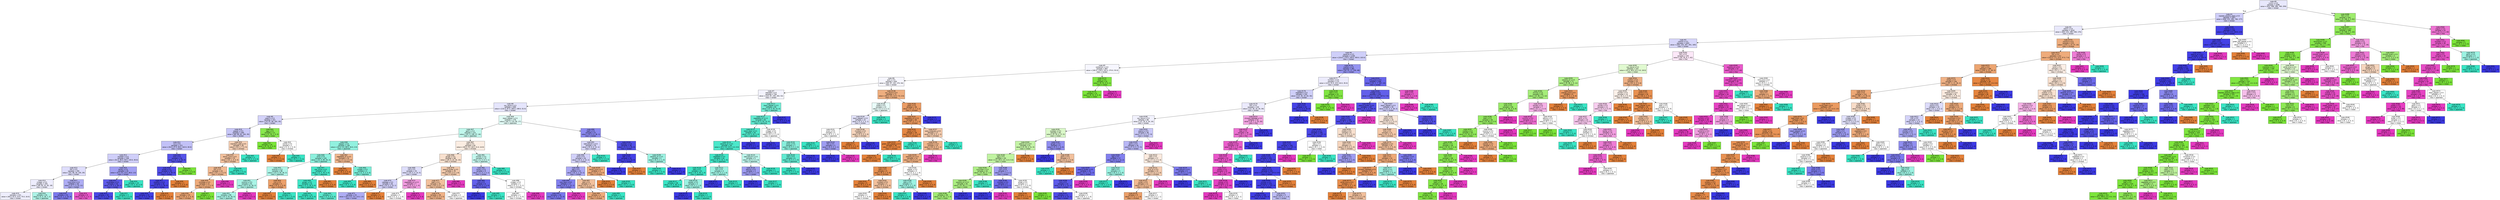 digraph Tree {
node [shape=box, style="filled", color="black", fontname="helvetica"] ;
edge [fontname="helvetica"] ;
0 [label=<node &#35;0<br/>cumin &le; 0.5<br/>samples = 2298<br/>value = [412, 568, 290, 769, 259]<br/>class = korean>, fillcolor="#e8e8fc"] ;
1 [label=<node &#35;1<br/>roasted_sesame_seed &le; 0.5<br/>samples = 1857<br/>value = [408, 222, 284, 766, 177]<br/>class = korean>, fillcolor="#cfcef9"] ;
0 -> 1 [labeldistance=2.5, labelangle=45, headlabel="True"] ;
2 [label=<node &#35;2<br/>starch &le; 0.5<br/>samples = 1618<br/>value = [403, 222, 280, 538, 175]<br/>class = korean>, fillcolor="#e9e9fc"] ;
1 -> 2 ;
3 [label=<node &#35;3<br/>cilantro &le; 0.5<br/>samples = 1403<br/>value = [250, 220, 267, 501, 165]<br/>class = korean>, fillcolor="#d7d6fa"] ;
2 -> 3 ;
4 [label=<node &#35;4<br/>cayenne &le; 0.5<br/>samples = 1248<br/>value = [216.0, 170.0, 259.0, 500.0, 103.0]<br/>class = korean>, fillcolor="#cfcff9"] ;
3 -> 4 ;
5 [label=<node &#35;5<br/>cardamom &le; 0.5<br/>samples = 867<br/>value = [182.0, 118.0, 242.0, 270.0, 55.0]<br/>class = korean>, fillcolor="#f6f6fe"] ;
4 -> 5 ;
6 [label=<node &#35;6<br/>pork &le; 0.5<br/>samples = 835<br/>value = [182, 87, 242, 270, 54]<br/>class = korean>, fillcolor="#f6f6fe"] ;
5 -> 6 ;
7 [label=<node &#35;7<br/>seaweed &le; 0.5<br/>samples = 764<br/>value = [132, 87, 230, 263, 52]<br/>class = korean>, fillcolor="#f3f3fd"] ;
6 -> 7 ;
8 [label=<node &#35;8<br/>soy_sauce &le; 0.5<br/>samples = 699<br/>value = [132.0, 87.0, 180.0, 248.0, 52.0]<br/>class = korean>, fillcolor="#e5e5fc"] ;
7 -> 8 ;
9 [label=<node &#35;9<br/>yogurt &le; 0.5<br/>samples = 421<br/>value = [70, 87, 66, 163, 35]<br/>class = korean>, fillcolor="#d3d2f9"] ;
8 -> 9 ;
10 [label=<node &#35;10<br/>pepper &le; 0.5<br/>samples = 400<br/>value = [69, 68, 65, 163, 35]<br/>class = korean>, fillcolor="#c8c7f8"] ;
9 -> 10 ;
11 [label=<node &#35;11<br/>nut &le; 0.5<br/>samples = 372<br/>value = [54.0, 67.0, 58.0, 163.0, 30.0]<br/>class = korean>, fillcolor="#c2c1f7"] ;
10 -> 11 ;
12 [label=<node &#35;12<br/>soybean &le; 0.5<br/>samples = 338<br/>value = [51.0, 66.0, 58.0, 133.0, 30.0]<br/>class = korean>, fillcolor="#cfcef9"] ;
11 -> 12 ;
13 [label=<node &#35;13<br/>fish &le; 0.5<br/>samples = 295<br/>value = [51, 66, 44, 105, 29]<br/>class = korean>, fillcolor="#deddfb"] ;
12 -> 13 ;
14 [label=<node &#35;14<br/>vinegar &le; 0.5<br/>samples = 255<br/>value = [49, 65, 41, 82, 18]<br/>class = korean>, fillcolor="#eeedfd"] ;
13 -> 14 ;
15 [label=<node &#35;15<br/>samples = 221<br/>value = [46.0, 61.0, 23.0, 75.0, 16.0]<br/>class = korean>, fillcolor="#eeeefd"] ;
14 -> 15 ;
16 [label=<node &#35;16<br/>samples = 34<br/>value = [3, 4, 18, 7, 2]<br/>class = japanese>, fillcolor="#aef4e7"] ;
14 -> 16 ;
17 [label=<node &#35;17<br/>lime_juice &le; 0.5<br/>samples = 40<br/>value = [2, 1, 3, 23, 11]<br/>class = korean>, fillcolor="#aeadf4"] ;
13 -> 17 ;
18 [label=<node &#35;18<br/>samples = 32<br/>value = [2, 1, 2, 23, 4]<br/>class = korean>, fillcolor="#7b79ed"] ;
17 -> 18 ;
19 [label=<node &#35;19<br/>samples = 8<br/>value = [0, 0, 1, 0, 7]<br/>class = thai>, fillcolor="#e955c9"] ;
17 -> 19 ;
20 [label=<node &#35;20<br/>barley &le; 0.5<br/>samples = 43<br/>value = [0.0, 0.0, 14.0, 28.0, 1.0]<br/>class = korean>, fillcolor="#a19ff2"] ;
12 -> 20 ;
21 [label=<node &#35;21<br/>enokidake &le; 0.5<br/>samples = 33<br/>value = [0, 0, 4, 28, 1]<br/>class = korean>, fillcolor="#5e5be9"] ;
20 -> 21 ;
22 [label=<node &#35;22<br/>samples = 30<br/>value = [0, 0, 1, 28, 1]<br/>class = korean>, fillcolor="#4947e7"] ;
21 -> 22 ;
23 [label=<node &#35;23<br/>samples = 3<br/>value = [0, 0, 3, 0, 0]<br/>class = japanese>, fillcolor="#39e5c5"] ;
21 -> 23 ;
24 [label=<node &#35;24<br/>samples = 10<br/>value = [0, 0, 10, 0, 0]<br/>class = japanese>, fillcolor="#39e5c5"] ;
20 -> 24 ;
25 [label=<node &#35;25<br/>rose &le; 0.5<br/>samples = 34<br/>value = [3, 1, 0, 30, 0]<br/>class = korean>, fillcolor="#5553e8"] ;
11 -> 25 ;
26 [label=<node &#35;26<br/>wheat &le; 0.5<br/>samples = 33<br/>value = [3, 0, 0, 30, 0]<br/>class = korean>, fillcolor="#504de8"] ;
25 -> 26 ;
27 [label=<node &#35;27<br/>shellfish &le; 0.5<br/>samples = 32<br/>value = [2, 0, 0, 30, 0]<br/>class = korean>, fillcolor="#4946e7"] ;
26 -> 27 ;
28 [label=<node &#35;28<br/>samples = 31<br/>value = [1, 0, 0, 30, 0]<br/>class = korean>, fillcolor="#4240e6"] ;
27 -> 28 ;
29 [label=<node &#35;29<br/>samples = 1<br/>value = [1, 0, 0, 0, 0]<br/>class = chinese>, fillcolor="#e58139"] ;
27 -> 29 ;
30 [label=<node &#35;30<br/>samples = 1<br/>value = [1, 0, 0, 0, 0]<br/>class = chinese>, fillcolor="#e58139"] ;
26 -> 30 ;
31 [label=<node &#35;31<br/>samples = 1<br/>value = [0, 1, 0, 0, 0]<br/>class = indian>, fillcolor="#7be539"] ;
25 -> 31 ;
32 [label=<node &#35;32<br/>mandarin_peel &le; 0.5<br/>samples = 28<br/>value = [15, 1, 7, 0, 5]<br/>class = chinese>, fillcolor="#f5cfb4"] ;
10 -> 32 ;
33 [label=<node &#35;33<br/>lemon_juice &le; 0.5<br/>samples = 25<br/>value = [15, 1, 4, 0, 5]<br/>class = chinese>, fillcolor="#f2c09c"] ;
32 -> 33 ;
34 [label=<node &#35;34<br/>fish &le; 0.5<br/>samples = 23<br/>value = [15, 1, 2, 0, 5]<br/>class = chinese>, fillcolor="#f1b991"] ;
33 -> 34 ;
35 [label=<node &#35;35<br/>chickpea &le; 0.5<br/>samples = 21<br/>value = [15, 1, 2, 0, 3]<br/>class = chinese>, fillcolor="#eeab7b"] ;
34 -> 35 ;
36 [label=<node &#35;36<br/>samples = 20<br/>value = [15, 0, 2, 0, 3]<br/>class = chinese>, fillcolor="#eda673"] ;
35 -> 36 ;
37 [label=<node &#35;37<br/>samples = 1<br/>value = [0, 1, 0, 0, 0]<br/>class = indian>, fillcolor="#7be539"] ;
35 -> 37 ;
38 [label=<node &#35;38<br/>samples = 2<br/>value = [0, 0, 0, 0, 2]<br/>class = thai>, fillcolor="#e539c0"] ;
34 -> 38 ;
39 [label=<node &#35;39<br/>samples = 2<br/>value = [0, 0, 2, 0, 0]<br/>class = japanese>, fillcolor="#39e5c5"] ;
33 -> 39 ;
40 [label=<node &#35;40<br/>samples = 3<br/>value = [0, 0, 3, 0, 0]<br/>class = japanese>, fillcolor="#39e5c5"] ;
32 -> 40 ;
41 [label=<node &#35;41<br/>egg &le; 0.5<br/>samples = 21<br/>value = [1, 19, 1, 0, 0]<br/>class = indian>, fillcolor="#88e84d"] ;
9 -> 41 ;
42 [label=<node &#35;42<br/>samples = 19<br/>value = [0, 19, 0, 0, 0]<br/>class = indian>, fillcolor="#7be539"] ;
41 -> 42 ;
43 [label=<node &#35;43<br/>vanilla &le; 0.5<br/>samples = 2<br/>value = [1, 0, 1, 0, 0]<br/>class = chinese>, fillcolor="#ffffff"] ;
41 -> 43 ;
44 [label=<node &#35;44<br/>samples = 1<br/>value = [1, 0, 0, 0, 0]<br/>class = chinese>, fillcolor="#e58139"] ;
43 -> 44 ;
45 [label=<node &#35;45<br/>samples = 1<br/>value = [0, 0, 1, 0, 0]<br/>class = japanese>, fillcolor="#39e5c5"] ;
43 -> 45 ;
46 [label=<node &#35;46<br/>black_pepper &le; 0.5<br/>samples = 278<br/>value = [62, 0, 114, 85, 17]<br/>class = japanese>, fillcolor="#e1fbf6"] ;
8 -> 46 ;
47 [label=<node &#35;47<br/>garlic &le; 0.5<br/>samples = 221<br/>value = [52, 0, 106, 47, 16]<br/>class = japanese>, fillcolor="#c0f7ec"] ;
46 -> 47 ;
48 [label=<node &#35;48<br/>pepper &le; 0.5<br/>samples = 138<br/>value = [22.0, 0.0, 88.0, 26.0, 2.0]<br/>class = japanese>, fillcolor="#91f1df"] ;
47 -> 48 ;
49 [label=<node &#35;49<br/>wine &le; 0.5<br/>samples = 128<br/>value = [15, 0, 85, 26, 2]<br/>class = japanese>, fillcolor="#8cf0dd"] ;
48 -> 49 ;
50 [label=<node &#35;50<br/>broccoli &le; 0.5<br/>samples = 96<br/>value = [13, 0, 55, 26, 2]<br/>class = japanese>, fillcolor="#adf4e7"] ;
49 -> 50 ;
51 [label=<node &#35;51<br/>coconut &le; 0.5<br/>samples = 91<br/>value = [9, 0, 54, 26, 2]<br/>class = japanese>, fillcolor="#aaf4e6"] ;
50 -> 51 ;
52 [label=<node &#35;52<br/>samples = 89<br/>value = [9, 0, 54, 26, 0]<br/>class = japanese>, fillcolor="#a7f3e5"] ;
51 -> 52 ;
53 [label=<node &#35;53<br/>samples = 2<br/>value = [0, 0, 0, 0, 2]<br/>class = thai>, fillcolor="#e539c0"] ;
51 -> 53 ;
54 [label=<node &#35;54<br/>rice &le; 0.5<br/>samples = 5<br/>value = [4, 0, 1, 0, 0]<br/>class = chinese>, fillcolor="#eca06a"] ;
50 -> 54 ;
55 [label=<node &#35;55<br/>samples = 4<br/>value = [4, 0, 0, 0, 0]<br/>class = chinese>, fillcolor="#e58139"] ;
54 -> 55 ;
56 [label=<node &#35;56<br/>samples = 1<br/>value = [0, 0, 1, 0, 0]<br/>class = japanese>, fillcolor="#39e5c5"] ;
54 -> 56 ;
57 [label=<node &#35;57<br/>star_anise &le; 0.5<br/>samples = 32<br/>value = [2, 0, 30, 0, 0]<br/>class = japanese>, fillcolor="#46e7c9"] ;
49 -> 57 ;
58 [label=<node &#35;58<br/>ginger &le; 0.5<br/>samples = 31<br/>value = [1, 0, 30, 0, 0]<br/>class = japanese>, fillcolor="#40e6c7"] ;
57 -> 58 ;
59 [label=<node &#35;59<br/>samples = 24<br/>value = [0, 0, 24, 0, 0]<br/>class = japanese>, fillcolor="#39e5c5"] ;
58 -> 59 ;
60 [label=<node &#35;60<br/>samples = 7<br/>value = [1, 0, 6, 0, 0]<br/>class = japanese>, fillcolor="#5ae9cf"] ;
58 -> 60 ;
61 [label=<node &#35;61<br/>samples = 1<br/>value = [1, 0, 0, 0, 0]<br/>class = chinese>, fillcolor="#e58139"] ;
57 -> 61 ;
62 [label=<node &#35;62<br/>vegetable_oil &le; 0.5<br/>samples = 10<br/>value = [7, 0, 3, 0, 0]<br/>class = chinese>, fillcolor="#f0b78e"] ;
48 -> 62 ;
63 [label=<node &#35;63<br/>samples = 6<br/>value = [6, 0, 0, 0, 0]<br/>class = chinese>, fillcolor="#e58139"] ;
62 -> 63 ;
64 [label=<node &#35;64<br/>vinegar &le; 0.5<br/>samples = 4<br/>value = [1, 0, 3, 0, 0]<br/>class = japanese>, fillcolor="#7beed8"] ;
62 -> 64 ;
65 [label=<node &#35;65<br/>samples = 3<br/>value = [0, 0, 3, 0, 0]<br/>class = japanese>, fillcolor="#39e5c5"] ;
64 -> 65 ;
66 [label=<node &#35;66<br/>samples = 1<br/>value = [1, 0, 0, 0, 0]<br/>class = chinese>, fillcolor="#e58139"] ;
64 -> 66 ;
67 [label=<node &#35;67<br/>sake &le; 0.5<br/>samples = 83<br/>value = [30.0, 0.0, 18.0, 21.0, 14.0]<br/>class = chinese>, fillcolor="#fbede2"] ;
47 -> 67 ;
68 [label=<node &#35;68<br/>ginger &le; 0.5<br/>samples = 68<br/>value = [29, 0, 10, 16, 13]<br/>class = chinese>, fillcolor="#f8e0ce"] ;
67 -> 68 ;
69 [label=<node &#35;69<br/>rice &le; 0.5<br/>samples = 33<br/>value = [10, 0, 4, 14, 5]<br/>class = korean>, fillcolor="#ddddfa"] ;
68 -> 69 ;
70 [label=<node &#35;70<br/>cabbage &le; 0.5<br/>samples = 26<br/>value = [9, 0, 3, 13, 1]<br/>class = korean>, fillcolor="#d1d0f9"] ;
69 -> 70 ;
71 [label=<node &#35;71<br/>samples = 23<br/>value = [6.0, 0.0, 3.0, 13.0, 1.0]<br/>class = korean>, fillcolor="#afadf4"] ;
70 -> 71 ;
72 [label=<node &#35;72<br/>samples = 3<br/>value = [3, 0, 0, 0, 0]<br/>class = chinese>, fillcolor="#e58139"] ;
70 -> 72 ;
73 [label=<node &#35;73<br/>vegetable_oil &le; 0.5<br/>samples = 7<br/>value = [1, 0, 1, 1, 4]<br/>class = thai>, fillcolor="#f29ce0"] ;
69 -> 73 ;
74 [label=<node &#35;74<br/>samples = 3<br/>value = [1, 0, 1, 1, 0]<br/>class = chinese>, fillcolor="#ffffff"] ;
73 -> 74 ;
75 [label=<node &#35;75<br/>samples = 4<br/>value = [0, 0, 0, 0, 4]<br/>class = thai>, fillcolor="#e539c0"] ;
73 -> 75 ;
76 [label=<node &#35;76<br/>peanut_butter &le; 0.5<br/>samples = 35<br/>value = [19, 0, 6, 2, 8]<br/>class = chinese>, fillcolor="#f4ccae"] ;
68 -> 76 ;
77 [label=<node &#35;77<br/>beef &le; 0.5<br/>samples = 32<br/>value = [19, 0, 6, 2, 5]<br/>class = chinese>, fillcolor="#f2c09c"] ;
76 -> 77 ;
78 [label=<node &#35;78<br/>samples = 28<br/>value = [19, 0, 4, 0, 5]<br/>class = chinese>, fillcolor="#efb286"] ;
77 -> 78 ;
79 [label=<node &#35;79<br/>samples = 4<br/>value = [0, 0, 2, 2, 0]<br/>class = japanese>, fillcolor="#ffffff"] ;
77 -> 79 ;
80 [label=<node &#35;80<br/>samples = 3<br/>value = [0, 0, 0, 0, 3]<br/>class = thai>, fillcolor="#e539c0"] ;
76 -> 80 ;
81 [label=<node &#35;81<br/>chicken &le; 0.5<br/>samples = 15<br/>value = [1, 0, 8, 5, 1]<br/>class = japanese>, fillcolor="#c4f7ee"] ;
67 -> 81 ;
82 [label=<node &#35;82<br/>honey &le; 0.5<br/>samples = 9<br/>value = [1, 0, 2, 5, 1]<br/>class = korean>, fillcolor="#abaaf4"] ;
81 -> 82 ;
83 [label=<node &#35;83<br/>rice &le; 0.5<br/>samples = 6<br/>value = [0, 0, 1, 5, 0]<br/>class = korean>, fillcolor="#6361ea"] ;
82 -> 83 ;
84 [label=<node &#35;84<br/>samples = 5<br/>value = [0, 0, 0, 5, 0]<br/>class = korean>, fillcolor="#3c39e5"] ;
83 -> 84 ;
85 [label=<node &#35;85<br/>samples = 1<br/>value = [0, 0, 1, 0, 0]<br/>class = japanese>, fillcolor="#39e5c5"] ;
83 -> 85 ;
86 [label=<node &#35;86<br/>vinegar &le; 0.5<br/>samples = 3<br/>value = [1, 0, 1, 0, 1]<br/>class = chinese>, fillcolor="#ffffff"] ;
82 -> 86 ;
87 [label=<node &#35;87<br/>samples = 2<br/>value = [1, 0, 1, 0, 0]<br/>class = chinese>, fillcolor="#ffffff"] ;
86 -> 87 ;
88 [label=<node &#35;88<br/>samples = 1<br/>value = [0, 0, 0, 0, 1]<br/>class = thai>, fillcolor="#e539c0"] ;
86 -> 88 ;
89 [label=<node &#35;89<br/>samples = 6<br/>value = [0, 0, 6, 0, 0]<br/>class = japanese>, fillcolor="#39e5c5"] ;
81 -> 89 ;
90 [label=<node &#35;90<br/>beef &le; 0.5<br/>samples = 57<br/>value = [10, 0, 8, 38, 1]<br/>class = korean>, fillcolor="#8b89f0"] ;
46 -> 90 ;
91 [label=<node &#35;91<br/>katsuobushi &le; 0.5<br/>samples = 29<br/>value = [9, 0, 6, 13, 1]<br/>class = korean>, fillcolor="#d8d7fa"] ;
90 -> 91 ;
92 [label=<node &#35;92<br/>wine &le; 0.5<br/>samples = 26<br/>value = [9, 0, 3, 13, 1]<br/>class = korean>, fillcolor="#d1d0f9"] ;
91 -> 92 ;
93 [label=<node &#35;93<br/>egg &le; 0.5<br/>samples = 22<br/>value = [6, 0, 2, 13, 1]<br/>class = korean>, fillcolor="#aaa8f4"] ;
92 -> 93 ;
94 [label=<node &#35;94<br/>holy_basil &le; 0.5<br/>samples = 17<br/>value = [3, 0, 1, 12, 1]<br/>class = korean>, fillcolor="#8280ee"] ;
93 -> 94 ;
95 [label=<node &#35;95<br/>samples = 16<br/>value = [3, 0, 1, 12, 0]<br/>class = korean>, fillcolor="#7876ed"] ;
94 -> 95 ;
96 [label=<node &#35;96<br/>samples = 1<br/>value = [0, 0, 0, 0, 1]<br/>class = thai>, fillcolor="#e539c0"] ;
94 -> 96 ;
97 [label=<node &#35;97<br/>pea &le; 0.5<br/>samples = 5<br/>value = [3, 0, 1, 1, 0]<br/>class = chinese>, fillcolor="#f2c09c"] ;
93 -> 97 ;
98 [label=<node &#35;98<br/>samples = 4<br/>value = [3, 0, 0, 1, 0]<br/>class = chinese>, fillcolor="#eeab7b"] ;
97 -> 98 ;
99 [label=<node &#35;99<br/>samples = 1<br/>value = [0, 0, 1, 0, 0]<br/>class = japanese>, fillcolor="#39e5c5"] ;
97 -> 99 ;
100 [label=<node &#35;100<br/>lemon_juice &le; 0.5<br/>samples = 4<br/>value = [3, 0, 1, 0, 0]<br/>class = chinese>, fillcolor="#eeab7b"] ;
92 -> 100 ;
101 [label=<node &#35;101<br/>samples = 3<br/>value = [3, 0, 0, 0, 0]<br/>class = chinese>, fillcolor="#e58139"] ;
100 -> 101 ;
102 [label=<node &#35;102<br/>samples = 1<br/>value = [0, 0, 1, 0, 0]<br/>class = japanese>, fillcolor="#39e5c5"] ;
100 -> 102 ;
103 [label=<node &#35;103<br/>samples = 3<br/>value = [0, 0, 3, 0, 0]<br/>class = japanese>, fillcolor="#39e5c5"] ;
91 -> 103 ;
104 [label=<node &#35;104<br/>soybean &le; 0.5<br/>samples = 28<br/>value = [1, 0, 2, 25, 0]<br/>class = korean>, fillcolor="#5250e8"] ;
90 -> 104 ;
105 [label=<node &#35;105<br/>leek &le; 0.5<br/>samples = 25<br/>value = [1, 0, 0, 24, 0]<br/>class = korean>, fillcolor="#4441e6"] ;
104 -> 105 ;
106 [label=<node &#35;106<br/>samples = 24<br/>value = [0, 0, 0, 24, 0]<br/>class = korean>, fillcolor="#3c39e5"] ;
105 -> 106 ;
107 [label=<node &#35;107<br/>samples = 1<br/>value = [1, 0, 0, 0, 0]<br/>class = chinese>, fillcolor="#e58139"] ;
105 -> 107 ;
108 [label=<node &#35;108<br/>sesame_oil &le; 0.5<br/>samples = 3<br/>value = [0, 0, 2, 1, 0]<br/>class = japanese>, fillcolor="#9cf2e2"] ;
104 -> 108 ;
109 [label=<node &#35;109<br/>samples = 2<br/>value = [0, 0, 2, 0, 0]<br/>class = japanese>, fillcolor="#39e5c5"] ;
108 -> 109 ;
110 [label=<node &#35;110<br/>samples = 1<br/>value = [0, 0, 0, 1, 0]<br/>class = korean>, fillcolor="#3c39e5"] ;
108 -> 110 ;
111 [label=<node &#35;111<br/>black_pepper &le; 0.5<br/>samples = 65<br/>value = [0, 0, 50, 15, 0]<br/>class = japanese>, fillcolor="#74edd6"] ;
7 -> 111 ;
112 [label=<node &#35;112<br/>vegetable_oil &le; 0.5<br/>samples = 60<br/>value = [0, 0, 50, 10, 0]<br/>class = japanese>, fillcolor="#61ead1"] ;
111 -> 112 ;
113 [label=<node &#35;113<br/>black_bean &le; 0.5<br/>samples = 50<br/>value = [0, 0, 45, 5, 0]<br/>class = japanese>, fillcolor="#4fe8cb"] ;
112 -> 113 ;
114 [label=<node &#35;114<br/>sesame_oil &le; 0.5<br/>samples = 49<br/>value = [0.0, 0.0, 45.0, 4.0, 0.0]<br/>class = japanese>, fillcolor="#4be7ca"] ;
113 -> 114 ;
115 [label=<node &#35;115<br/>vegetable &le; 0.5<br/>samples = 44<br/>value = [0, 0, 42, 2, 0]<br/>class = japanese>, fillcolor="#42e6c8"] ;
114 -> 115 ;
116 [label=<node &#35;116<br/>kelp &le; 0.5<br/>samples = 41<br/>value = [0, 0, 40, 1, 0]<br/>class = japanese>, fillcolor="#3ee6c6"] ;
115 -> 116 ;
117 [label=<node &#35;117<br/>samples = 38<br/>value = [0, 0, 38, 0, 0]<br/>class = japanese>, fillcolor="#39e5c5"] ;
116 -> 117 ;
118 [label=<node &#35;118<br/>wasabi &le; 0.5<br/>samples = 3<br/>value = [0, 0, 2, 1, 0]<br/>class = japanese>, fillcolor="#9cf2e2"] ;
116 -> 118 ;
119 [label=<node &#35;119<br/>samples = 1<br/>value = [0, 0, 0, 1, 0]<br/>class = korean>, fillcolor="#3c39e5"] ;
118 -> 119 ;
120 [label=<node &#35;120<br/>samples = 2<br/>value = [0, 0, 2, 0, 0]<br/>class = japanese>, fillcolor="#39e5c5"] ;
118 -> 120 ;
121 [label=<node &#35;121<br/>fish &le; 0.5<br/>samples = 3<br/>value = [0, 0, 2, 1, 0]<br/>class = japanese>, fillcolor="#9cf2e2"] ;
115 -> 121 ;
122 [label=<node &#35;122<br/>samples = 1<br/>value = [0, 0, 0, 1, 0]<br/>class = korean>, fillcolor="#3c39e5"] ;
121 -> 122 ;
123 [label=<node &#35;123<br/>samples = 2<br/>value = [0, 0, 2, 0, 0]<br/>class = japanese>, fillcolor="#39e5c5"] ;
121 -> 123 ;
124 [label=<node &#35;124<br/>katsuobushi &le; 0.5<br/>samples = 5<br/>value = [0, 0, 3, 2, 0]<br/>class = japanese>, fillcolor="#bdf6ec"] ;
114 -> 124 ;
125 [label=<node &#35;125<br/>lettuce &le; 0.5<br/>samples = 3<br/>value = [0, 0, 1, 2, 0]<br/>class = korean>, fillcolor="#9e9cf2"] ;
124 -> 125 ;
126 [label=<node &#35;126<br/>samples = 2<br/>value = [0, 0, 0, 2, 0]<br/>class = korean>, fillcolor="#3c39e5"] ;
125 -> 126 ;
127 [label=<node &#35;127<br/>samples = 1<br/>value = [0, 0, 1, 0, 0]<br/>class = japanese>, fillcolor="#39e5c5"] ;
125 -> 127 ;
128 [label=<node &#35;128<br/>samples = 2<br/>value = [0, 0, 2, 0, 0]<br/>class = japanese>, fillcolor="#39e5c5"] ;
124 -> 128 ;
129 [label=<node &#35;129<br/>samples = 1<br/>value = [0, 0, 0, 1, 0]<br/>class = korean>, fillcolor="#3c39e5"] ;
113 -> 129 ;
130 [label=<node &#35;130<br/>vinegar &le; 0.5<br/>samples = 10<br/>value = [0, 0, 5, 5, 0]<br/>class = japanese>, fillcolor="#ffffff"] ;
112 -> 130 ;
131 [label=<node &#35;131<br/>samples = 3<br/>value = [0, 0, 0, 3, 0]<br/>class = korean>, fillcolor="#3c39e5"] ;
130 -> 131 ;
132 [label=<node &#35;132<br/>onion &le; 0.5<br/>samples = 7<br/>value = [0, 0, 5, 2, 0]<br/>class = japanese>, fillcolor="#88efdc"] ;
130 -> 132 ;
133 [label=<node &#35;133<br/>ham &le; 0.5<br/>samples = 6<br/>value = [0, 0, 5, 1, 0]<br/>class = japanese>, fillcolor="#61ead1"] ;
132 -> 133 ;
134 [label=<node &#35;134<br/>samples = 5<br/>value = [0, 0, 5, 0, 0]<br/>class = japanese>, fillcolor="#39e5c5"] ;
133 -> 134 ;
135 [label=<node &#35;135<br/>samples = 1<br/>value = [0, 0, 0, 1, 0]<br/>class = korean>, fillcolor="#3c39e5"] ;
133 -> 135 ;
136 [label=<node &#35;136<br/>samples = 1<br/>value = [0, 0, 0, 1, 0]<br/>class = korean>, fillcolor="#3c39e5"] ;
132 -> 136 ;
137 [label=<node &#35;137<br/>samples = 5<br/>value = [0, 0, 0, 5, 0]<br/>class = korean>, fillcolor="#3c39e5"] ;
111 -> 137 ;
138 [label=<node &#35;138<br/>soy_sauce &le; 0.5<br/>samples = 71<br/>value = [50.0, 0.0, 12.0, 7.0, 2.0]<br/>class = chinese>, fillcolor="#eeae7f"] ;
6 -> 138 ;
139 [label=<node &#35;139<br/>bread &le; 0.5<br/>samples = 13<br/>value = [3, 0, 5, 4, 1]<br/>class = japanese>, fillcolor="#e9fcf9"] ;
138 -> 139 ;
140 [label=<node &#35;140<br/>black_pepper &le; 0.5<br/>samples = 10<br/>value = [3, 0, 2, 4, 1]<br/>class = korean>, fillcolor="#e3e3fb"] ;
139 -> 140 ;
141 [label=<node &#35;141<br/>onion &le; 0.5<br/>samples = 5<br/>value = [0, 0, 2, 2, 1]<br/>class = japanese>, fillcolor="#ffffff"] ;
140 -> 141 ;
142 [label=<node &#35;142<br/>samples = 2<br/>value = [0, 0, 2, 0, 0]<br/>class = japanese>, fillcolor="#39e5c5"] ;
141 -> 142 ;
143 [label=<node &#35;143<br/>fish &le; 0.5<br/>samples = 3<br/>value = [0, 0, 0, 2, 1]<br/>class = korean>, fillcolor="#9e9cf2"] ;
141 -> 143 ;
144 [label=<node &#35;144<br/>samples = 2<br/>value = [0, 0, 0, 2, 0]<br/>class = korean>, fillcolor="#3c39e5"] ;
143 -> 144 ;
145 [label=<node &#35;145<br/>samples = 1<br/>value = [0, 0, 0, 0, 1]<br/>class = thai>, fillcolor="#e539c0"] ;
143 -> 145 ;
146 [label=<node &#35;146<br/>mustard &le; 0.5<br/>samples = 5<br/>value = [3, 0, 0, 2, 0]<br/>class = chinese>, fillcolor="#f6d5bd"] ;
140 -> 146 ;
147 [label=<node &#35;147<br/>samples = 3<br/>value = [3, 0, 0, 0, 0]<br/>class = chinese>, fillcolor="#e58139"] ;
146 -> 147 ;
148 [label=<node &#35;148<br/>samples = 2<br/>value = [0, 0, 0, 2, 0]<br/>class = korean>, fillcolor="#3c39e5"] ;
146 -> 148 ;
149 [label=<node &#35;149<br/>samples = 3<br/>value = [0, 0, 3, 0, 0]<br/>class = japanese>, fillcolor="#39e5c5"] ;
139 -> 149 ;
150 [label=<node &#35;150<br/>yeast &le; 0.5<br/>samples = 58<br/>value = [47, 0, 7, 3, 1]<br/>class = chinese>, fillcolor="#eb9c64"] ;
138 -> 150 ;
151 [label=<node &#35;151<br/>vegetable_oil &le; 0.5<br/>samples = 56<br/>value = [47, 0, 7, 1, 1]<br/>class = chinese>, fillcolor="#ea985d"] ;
150 -> 151 ;
152 [label=<node &#35;152<br/>squid &le; 0.5<br/>samples = 39<br/>value = [37, 0, 2, 0, 0]<br/>class = chinese>, fillcolor="#e68844"] ;
151 -> 152 ;
153 [label=<node &#35;153<br/>green_bell_pepper &le; 0.5<br/>samples = 38<br/>value = [37, 0, 1, 0, 0]<br/>class = chinese>, fillcolor="#e6843e"] ;
152 -> 153 ;
154 [label=<node &#35;154<br/>samples = 37<br/>value = [37, 0, 0, 0, 0]<br/>class = chinese>, fillcolor="#e58139"] ;
153 -> 154 ;
155 [label=<node &#35;155<br/>samples = 1<br/>value = [0, 0, 1, 0, 0]<br/>class = japanese>, fillcolor="#39e5c5"] ;
153 -> 155 ;
156 [label=<node &#35;156<br/>samples = 1<br/>value = [0, 0, 1, 0, 0]<br/>class = japanese>, fillcolor="#39e5c5"] ;
152 -> 156 ;
157 [label=<node &#35;157<br/>cane_molasses &le; 0.5<br/>samples = 17<br/>value = [10, 0, 5, 1, 1]<br/>class = chinese>, fillcolor="#f4caac"] ;
151 -> 157 ;
158 [label=<node &#35;158<br/>macaroni &le; 0.5<br/>samples = 15<br/>value = [10, 0, 3, 1, 1]<br/>class = chinese>, fillcolor="#f0b68c"] ;
157 -> 158 ;
159 [label=<node &#35;159<br/>sesame_oil &le; 0.5<br/>samples = 14<br/>value = [10, 0, 3, 1, 0]<br/>class = chinese>, fillcolor="#eeaf81"] ;
158 -> 159 ;
160 [label=<node &#35;160<br/>sake &le; 0.5<br/>samples = 9<br/>value = [8, 0, 1, 0, 0]<br/>class = chinese>, fillcolor="#e89152"] ;
159 -> 160 ;
161 [label=<node &#35;161<br/>samples = 6<br/>value = [6, 0, 0, 0, 0]<br/>class = chinese>, fillcolor="#e58139"] ;
160 -> 161 ;
162 [label=<node &#35;162<br/>mustard &le; 0.5<br/>samples = 3<br/>value = [2, 0, 1, 0, 0]<br/>class = chinese>, fillcolor="#f2c09c"] ;
160 -> 162 ;
163 [label=<node &#35;163<br/>samples = 2<br/>value = [1, 0, 1, 0, 0]<br/>class = chinese>, fillcolor="#ffffff"] ;
162 -> 163 ;
164 [label=<node &#35;164<br/>samples = 1<br/>value = [1, 0, 0, 0, 0]<br/>class = chinese>, fillcolor="#e58139"] ;
162 -> 164 ;
165 [label=<node &#35;165<br/>pepper &le; 0.5<br/>samples = 5<br/>value = [2, 0, 2, 1, 0]<br/>class = chinese>, fillcolor="#ffffff"] ;
159 -> 165 ;
166 [label=<node &#35;166<br/>sake &le; 0.5<br/>samples = 3<br/>value = [0, 0, 2, 1, 0]<br/>class = japanese>, fillcolor="#9cf2e2"] ;
165 -> 166 ;
167 [label=<node &#35;167<br/>samples = 2<br/>value = [0, 0, 2, 0, 0]<br/>class = japanese>, fillcolor="#39e5c5"] ;
166 -> 167 ;
168 [label=<node &#35;168<br/>samples = 1<br/>value = [0, 0, 0, 1, 0]<br/>class = korean>, fillcolor="#3c39e5"] ;
166 -> 168 ;
169 [label=<node &#35;169<br/>samples = 2<br/>value = [2, 0, 0, 0, 0]<br/>class = chinese>, fillcolor="#e58139"] ;
165 -> 169 ;
170 [label=<node &#35;170<br/>samples = 1<br/>value = [0, 0, 0, 0, 1]<br/>class = thai>, fillcolor="#e539c0"] ;
158 -> 170 ;
171 [label=<node &#35;171<br/>samples = 2<br/>value = [0, 0, 2, 0, 0]<br/>class = japanese>, fillcolor="#39e5c5"] ;
157 -> 171 ;
172 [label=<node &#35;172<br/>samples = 2<br/>value = [0, 0, 0, 2, 0]<br/>class = korean>, fillcolor="#3c39e5"] ;
150 -> 172 ;
173 [label=<node &#35;173<br/>bean &le; 0.5<br/>samples = 32<br/>value = [0, 31, 0, 0, 1]<br/>class = indian>, fillcolor="#7fe63f"] ;
5 -> 173 ;
174 [label=<node &#35;174<br/>samples = 31<br/>value = [0, 31, 0, 0, 0]<br/>class = indian>, fillcolor="#7be539"] ;
173 -> 174 ;
175 [label=<node &#35;175<br/>samples = 1<br/>value = [0, 0, 0, 0, 1]<br/>class = thai>, fillcolor="#e539c0"] ;
173 -> 175 ;
176 [label=<node &#35;176<br/>scallion &le; 0.5<br/>samples = 381<br/>value = [34, 52, 17, 230, 48]<br/>class = korean>, fillcolor="#9594f1"] ;
4 -> 176 ;
177 [label=<node &#35;177<br/>turmeric &le; 0.5<br/>samples = 172<br/>value = [13.0, 51.0, 10.0, 63.0, 35.0]<br/>class = korean>, fillcolor="#ecebfc"] ;
176 -> 177 ;
178 [label=<node &#35;178<br/>vegetable &le; 0.5<br/>samples = 150<br/>value = [13, 30, 10, 63, 34]<br/>class = korean>, fillcolor="#cecef8"] ;
177 -> 178 ;
179 [label=<node &#35;179<br/>fish &le; 0.5<br/>samples = 130<br/>value = [12, 30, 10, 44, 34]<br/>class = korean>, fillcolor="#ebeafc"] ;
178 -> 179 ;
180 [label=<node &#35;180<br/>soy_sauce &le; 0.5<br/>samples = 98<br/>value = [12, 29, 9, 34, 14]<br/>class = korean>, fillcolor="#f1f1fd"] ;
179 -> 180 ;
181 [label=<node &#35;181<br/>soybean &le; 0.5<br/>samples = 60<br/>value = [5, 29, 4, 17, 5]<br/>class = indian>, fillcolor="#daf8c8"] ;
180 -> 181 ;
182 [label=<node &#35;182<br/>peanut_oil &le; 0.5<br/>samples = 51<br/>value = [3, 29, 3, 11, 5]<br/>class = indian>, fillcolor="#c4f3a6"] ;
181 -> 182 ;
183 [label=<node &#35;183<br/>egg &le; 0.5<br/>samples = 49<br/>value = [1.0, 29.0, 3.0, 11.0, 5.0]<br/>class = indian>, fillcolor="#c0f3a1"] ;
182 -> 183 ;
184 [label=<node &#35;184<br/>cucumber &le; 0.5<br/>samples = 42<br/>value = [0, 28, 3, 7, 4]<br/>class = indian>, fillcolor="#b0ef88"] ;
183 -> 184 ;
185 [label=<node &#35;185<br/>sesame_oil &le; 0.5<br/>samples = 40<br/>value = [0, 28, 1, 7, 4]<br/>class = indian>, fillcolor="#abee81"] ;
184 -> 185 ;
186 [label=<node &#35;186<br/>samples = 38<br/>value = [0, 28, 1, 5, 4]<br/>class = indian>, fillcolor="#a3ed75"] ;
185 -> 186 ;
187 [label=<node &#35;187<br/>samples = 2<br/>value = [0, 0, 0, 2, 0]<br/>class = korean>, fillcolor="#3c39e5"] ;
185 -> 187 ;
188 [label=<node &#35;188<br/>samples = 2<br/>value = [0, 0, 2, 0, 0]<br/>class = japanese>, fillcolor="#39e5c5"] ;
184 -> 188 ;
189 [label=<node &#35;189<br/>corn &le; 0.5<br/>samples = 7<br/>value = [1, 1, 0, 4, 1]<br/>class = korean>, fillcolor="#9e9cf2"] ;
183 -> 189 ;
190 [label=<node &#35;190<br/>mustard &le; 0.5<br/>samples = 5<br/>value = [0, 0, 0, 4, 1]<br/>class = korean>, fillcolor="#6d6aec"] ;
189 -> 190 ;
191 [label=<node &#35;191<br/>samples = 4<br/>value = [0, 0, 0, 4, 0]<br/>class = korean>, fillcolor="#3c39e5"] ;
190 -> 191 ;
192 [label=<node &#35;192<br/>samples = 1<br/>value = [0, 0, 0, 0, 1]<br/>class = thai>, fillcolor="#e539c0"] ;
190 -> 192 ;
193 [label=<node &#35;193<br/>wheat &le; 0.5<br/>samples = 2<br/>value = [1, 1, 0, 0, 0]<br/>class = chinese>, fillcolor="#ffffff"] ;
189 -> 193 ;
194 [label=<node &#35;194<br/>samples = 1<br/>value = [1, 0, 0, 0, 0]<br/>class = chinese>, fillcolor="#e58139"] ;
193 -> 194 ;
195 [label=<node &#35;195<br/>samples = 1<br/>value = [0, 1, 0, 0, 0]<br/>class = indian>, fillcolor="#7be539"] ;
193 -> 195 ;
196 [label=<node &#35;196<br/>samples = 2<br/>value = [2, 0, 0, 0, 0]<br/>class = chinese>, fillcolor="#e58139"] ;
182 -> 196 ;
197 [label=<node &#35;197<br/>ginger &le; 0.5<br/>samples = 9<br/>value = [2, 0, 1, 6, 0]<br/>class = korean>, fillcolor="#908ef0"] ;
181 -> 197 ;
198 [label=<node &#35;198<br/>samples = 6<br/>value = [0, 0, 0, 6, 0]<br/>class = korean>, fillcolor="#3c39e5"] ;
197 -> 198 ;
199 [label=<node &#35;199<br/>garlic &le; 0.5<br/>samples = 3<br/>value = [2, 0, 1, 0, 0]<br/>class = chinese>, fillcolor="#f2c09c"] ;
197 -> 199 ;
200 [label=<node &#35;200<br/>samples = 1<br/>value = [0, 0, 1, 0, 0]<br/>class = japanese>, fillcolor="#39e5c5"] ;
199 -> 200 ;
201 [label=<node &#35;201<br/>samples = 2<br/>value = [2, 0, 0, 0, 0]<br/>class = chinese>, fillcolor="#e58139"] ;
199 -> 201 ;
202 [label=<node &#35;202<br/>peanut &le; 0.5<br/>samples = 38<br/>value = [7, 0, 5, 17, 9]<br/>class = korean>, fillcolor="#c9c8f8"] ;
180 -> 202 ;
203 [label=<node &#35;203<br/>garlic &le; 0.5<br/>samples = 34<br/>value = [7, 0, 5, 17, 5]<br/>class = korean>, fillcolor="#b7b6f5"] ;
202 -> 203 ;
204 [label=<node &#35;204<br/>egg &le; 0.5<br/>samples = 17<br/>value = [0, 0, 3, 12, 2]<br/>class = korean>, fillcolor="#8280ee"] ;
203 -> 204 ;
205 [label=<node &#35;205<br/>peanut_butter &le; 0.5<br/>samples = 14<br/>value = [0, 0, 1, 11, 2]<br/>class = korean>, fillcolor="#6d6bec"] ;
204 -> 205 ;
206 [label=<node &#35;206<br/>rice &le; 0.5<br/>samples = 13<br/>value = [0, 0, 1, 11, 1]<br/>class = korean>, fillcolor="#5d5ae9"] ;
205 -> 206 ;
207 [label=<node &#35;207<br/>samples = 11<br/>value = [0, 0, 0, 10, 1]<br/>class = korean>, fillcolor="#504de8"] ;
206 -> 207 ;
208 [label=<node &#35;208<br/>samples = 2<br/>value = [0, 0, 1, 1, 0]<br/>class = japanese>, fillcolor="#ffffff"] ;
206 -> 208 ;
209 [label=<node &#35;209<br/>samples = 1<br/>value = [0, 0, 0, 0, 1]<br/>class = thai>, fillcolor="#e539c0"] ;
205 -> 209 ;
210 [label=<node &#35;210<br/>beef &le; 0.5<br/>samples = 3<br/>value = [0, 0, 2, 1, 0]<br/>class = japanese>, fillcolor="#9cf2e2"] ;
204 -> 210 ;
211 [label=<node &#35;211<br/>samples = 2<br/>value = [0, 0, 2, 0, 0]<br/>class = japanese>, fillcolor="#39e5c5"] ;
210 -> 211 ;
212 [label=<node &#35;212<br/>samples = 1<br/>value = [0, 0, 0, 1, 0]<br/>class = korean>, fillcolor="#3c39e5"] ;
210 -> 212 ;
213 [label=<node &#35;213<br/>sake &le; 0.5<br/>samples = 17<br/>value = [7, 0, 2, 5, 3]<br/>class = chinese>, fillcolor="#fbeade"] ;
203 -> 213 ;
214 [label=<node &#35;214<br/>olive_oil &le; 0.5<br/>samples = 13<br/>value = [7, 0, 1, 2, 3]<br/>class = chinese>, fillcolor="#f5cdb0"] ;
213 -> 214 ;
215 [label=<node &#35;215<br/>oyster &le; 0.5<br/>samples = 11<br/>value = [7, 0, 1, 2, 1]<br/>class = chinese>, fillcolor="#f1b991"] ;
214 -> 215 ;
216 [label=<node &#35;216<br/>samples = 9<br/>value = [7, 0, 1, 1, 0]<br/>class = chinese>, fillcolor="#eca06a"] ;
215 -> 216 ;
217 [label=<node &#35;217<br/>samples = 2<br/>value = [0, 0, 0, 1, 1]<br/>class = korean>, fillcolor="#ffffff"] ;
215 -> 217 ;
218 [label=<node &#35;218<br/>samples = 2<br/>value = [0, 0, 0, 0, 2]<br/>class = thai>, fillcolor="#e539c0"] ;
214 -> 218 ;
219 [label=<node &#35;219<br/>katsuobushi &le; 0.5<br/>samples = 4<br/>value = [0, 0, 1, 3, 0]<br/>class = korean>, fillcolor="#7d7bee"] ;
213 -> 219 ;
220 [label=<node &#35;220<br/>samples = 3<br/>value = [0, 0, 0, 3, 0]<br/>class = korean>, fillcolor="#3c39e5"] ;
219 -> 220 ;
221 [label=<node &#35;221<br/>samples = 1<br/>value = [0, 0, 1, 0, 0]<br/>class = japanese>, fillcolor="#39e5c5"] ;
219 -> 221 ;
222 [label=<node &#35;222<br/>samples = 4<br/>value = [0, 0, 0, 0, 4]<br/>class = thai>, fillcolor="#e539c0"] ;
202 -> 222 ;
223 [label=<node &#35;223<br/>chinese_cabbage &le; 0.5<br/>samples = 32<br/>value = [0, 1, 1, 10, 20]<br/>class = thai>, fillcolor="#f3a5e2"] ;
179 -> 223 ;
224 [label=<node &#35;224<br/>kelp &le; 0.5<br/>samples = 26<br/>value = [0, 1, 1, 4, 20]<br/>class = thai>, fillcolor="#ec6fd1"] ;
223 -> 224 ;
225 [label=<node &#35;225<br/>soybean &le; 0.5<br/>samples = 24<br/>value = [0, 1, 1, 2, 20]<br/>class = thai>, fillcolor="#ea5dcb"] ;
224 -> 225 ;
226 [label=<node &#35;226<br/>nira &le; 0.5<br/>samples = 23<br/>value = [0, 1, 0, 2, 20]<br/>class = thai>, fillcolor="#e955c9"] ;
225 -> 226 ;
227 [label=<node &#35;227<br/>potato &le; 0.5<br/>samples = 22<br/>value = [0, 1, 0, 1, 20]<br/>class = thai>, fillcolor="#e74cc6"] ;
226 -> 227 ;
228 [label=<node &#35;228<br/>mango &le; 0.5<br/>samples = 21<br/>value = [0, 1, 0, 0, 20]<br/>class = thai>, fillcolor="#e643c3"] ;
227 -> 228 ;
229 [label=<node &#35;229<br/>samples = 19<br/>value = [0, 0, 0, 0, 19]<br/>class = thai>, fillcolor="#e539c0"] ;
228 -> 229 ;
230 [label=<node &#35;230<br/>samples = 2<br/>value = [0, 1, 0, 0, 1]<br/>class = indian>, fillcolor="#ffffff"] ;
228 -> 230 ;
231 [label=<node &#35;231<br/>samples = 1<br/>value = [0, 0, 0, 1, 0]<br/>class = korean>, fillcolor="#3c39e5"] ;
227 -> 231 ;
232 [label=<node &#35;232<br/>samples = 1<br/>value = [0, 0, 0, 1, 0]<br/>class = korean>, fillcolor="#3c39e5"] ;
226 -> 232 ;
233 [label=<node &#35;233<br/>samples = 1<br/>value = [0, 0, 1, 0, 0]<br/>class = japanese>, fillcolor="#39e5c5"] ;
225 -> 233 ;
234 [label=<node &#35;234<br/>samples = 2<br/>value = [0, 0, 0, 2, 0]<br/>class = korean>, fillcolor="#3c39e5"] ;
224 -> 234 ;
235 [label=<node &#35;235<br/>samples = 6<br/>value = [0, 0, 0, 6, 0]<br/>class = korean>, fillcolor="#3c39e5"] ;
223 -> 235 ;
236 [label=<node &#35;236<br/>corn &le; 0.5<br/>samples = 20<br/>value = [1, 0, 0, 19, 0]<br/>class = korean>, fillcolor="#4643e6"] ;
178 -> 236 ;
237 [label=<node &#35;237<br/>samples = 19<br/>value = [0, 0, 0, 19, 0]<br/>class = korean>, fillcolor="#3c39e5"] ;
236 -> 237 ;
238 [label=<node &#35;238<br/>samples = 1<br/>value = [1, 0, 0, 0, 0]<br/>class = chinese>, fillcolor="#e58139"] ;
236 -> 238 ;
239 [label=<node &#35;239<br/>basil &le; 0.5<br/>samples = 22<br/>value = [0, 21, 0, 0, 1]<br/>class = indian>, fillcolor="#81e642"] ;
177 -> 239 ;
240 [label=<node &#35;240<br/>samples = 21<br/>value = [0, 21, 0, 0, 0]<br/>class = indian>, fillcolor="#7be539"] ;
239 -> 240 ;
241 [label=<node &#35;241<br/>samples = 1<br/>value = [0, 0, 0, 0, 1]<br/>class = thai>, fillcolor="#e539c0"] ;
239 -> 241 ;
242 [label=<node &#35;242<br/>lime_juice &le; 0.5<br/>samples = 209<br/>value = [21, 1, 7, 167, 13]<br/>class = korean>, fillcolor="#6865eb"] ;
176 -> 242 ;
243 [label=<node &#35;243<br/>vinegar &le; 0.5<br/>samples = 202<br/>value = [21.0, 1.0, 6.0, 167.0, 7.0]<br/>class = korean>, fillcolor="#625fea"] ;
242 -> 243 ;
244 [label=<node &#35;244<br/>peanut_butter &le; 0.5<br/>samples = 167<br/>value = [9, 1, 3, 149, 5]<br/>class = korean>, fillcolor="#5250e8"] ;
243 -> 244 ;
245 [label=<node &#35;245<br/>bean &le; 0.5<br/>samples = 164<br/>value = [9, 1, 3, 149, 2]<br/>class = korean>, fillcolor="#4f4ce8"] ;
244 -> 245 ;
246 [label=<node &#35;246<br/>olive_oil &le; 0.5<br/>samples = 158<br/>value = [6, 1, 3, 147, 1]<br/>class = korean>, fillcolor="#4a47e7"] ;
245 -> 246 ;
247 [label=<node &#35;247<br/>basil &le; 0.5<br/>samples = 156<br/>value = [6, 0, 2, 147, 1]<br/>class = korean>, fillcolor="#4845e7"] ;
246 -> 247 ;
248 [label=<node &#35;248<br/>turnip &le; 0.5<br/>samples = 155<br/>value = [6, 0, 2, 147, 0]<br/>class = korean>, fillcolor="#4644e6"] ;
247 -> 248 ;
249 [label=<node &#35;249<br/>peanut &le; 0.5<br/>samples = 154<br/>value = [5.0, 0.0, 2.0, 147.0, 0.0]<br/>class = korean>, fillcolor="#4542e6"] ;
248 -> 249 ;
250 [label=<node &#35;250<br/>chicken &le; 0.5<br/>samples = 153<br/>value = [4, 0, 2, 147, 0]<br/>class = korean>, fillcolor="#4441e6"] ;
249 -> 250 ;
251 [label=<node &#35;251<br/>samples = 148<br/>value = [4, 0, 0, 144, 0]<br/>class = korean>, fillcolor="#413ee6"] ;
250 -> 251 ;
252 [label=<node &#35;252<br/>samples = 5<br/>value = [0, 0, 2, 3, 0]<br/>class = korean>, fillcolor="#bebdf6"] ;
250 -> 252 ;
253 [label=<node &#35;253<br/>samples = 1<br/>value = [1, 0, 0, 0, 0]<br/>class = chinese>, fillcolor="#e58139"] ;
249 -> 253 ;
254 [label=<node &#35;254<br/>samples = 1<br/>value = [1, 0, 0, 0, 0]<br/>class = chinese>, fillcolor="#e58139"] ;
248 -> 254 ;
255 [label=<node &#35;255<br/>samples = 1<br/>value = [0, 0, 0, 0, 1]<br/>class = thai>, fillcolor="#e539c0"] ;
247 -> 255 ;
256 [label=<node &#35;256<br/>kelp &le; 0.5<br/>samples = 2<br/>value = [0, 1, 1, 0, 0]<br/>class = indian>, fillcolor="#ffffff"] ;
246 -> 256 ;
257 [label=<node &#35;257<br/>samples = 1<br/>value = [0, 1, 0, 0, 0]<br/>class = indian>, fillcolor="#7be539"] ;
256 -> 257 ;
258 [label=<node &#35;258<br/>samples = 1<br/>value = [0, 0, 1, 0, 0]<br/>class = japanese>, fillcolor="#39e5c5"] ;
256 -> 258 ;
259 [label=<node &#35;259<br/>shallot &le; 0.5<br/>samples = 6<br/>value = [3, 0, 0, 2, 1]<br/>class = chinese>, fillcolor="#f8e0ce"] ;
245 -> 259 ;
260 [label=<node &#35;260<br/>pork &le; 0.5<br/>samples = 5<br/>value = [3, 0, 0, 2, 0]<br/>class = chinese>, fillcolor="#f6d5bd"] ;
259 -> 260 ;
261 [label=<node &#35;261<br/>ginger &le; 0.5<br/>samples = 3<br/>value = [1, 0, 0, 2, 0]<br/>class = korean>, fillcolor="#9e9cf2"] ;
260 -> 261 ;
262 [label=<node &#35;262<br/>samples = 2<br/>value = [0, 0, 0, 2, 0]<br/>class = korean>, fillcolor="#3c39e5"] ;
261 -> 262 ;
263 [label=<node &#35;263<br/>samples = 1<br/>value = [1, 0, 0, 0, 0]<br/>class = chinese>, fillcolor="#e58139"] ;
261 -> 263 ;
264 [label=<node &#35;264<br/>samples = 2<br/>value = [2, 0, 0, 0, 0]<br/>class = chinese>, fillcolor="#e58139"] ;
260 -> 264 ;
265 [label=<node &#35;265<br/>samples = 1<br/>value = [0, 0, 0, 0, 1]<br/>class = thai>, fillcolor="#e539c0"] ;
259 -> 265 ;
266 [label=<node &#35;266<br/>samples = 3<br/>value = [0, 0, 0, 0, 3]<br/>class = thai>, fillcolor="#e539c0"] ;
244 -> 266 ;
267 [label=<node &#35;267<br/>black_pepper &le; 0.5<br/>samples = 35<br/>value = [12, 0, 3, 18, 2]<br/>class = korean>, fillcolor="#cccbf8"] ;
243 -> 267 ;
268 [label=<node &#35;268<br/>radish &le; 0.5<br/>samples = 25<br/>value = [12, 0, 2, 9, 2]<br/>class = chinese>, fillcolor="#fae7da"] ;
267 -> 268 ;
269 [label=<node &#35;269<br/>lime &le; 0.5<br/>samples = 21<br/>value = [12, 0, 2, 5, 2]<br/>class = chinese>, fillcolor="#f4c8a8"] ;
268 -> 269 ;
270 [label=<node &#35;270<br/>vegetable &le; 0.5<br/>samples = 19<br/>value = [12, 0, 2, 5, 0]<br/>class = chinese>, fillcolor="#f2c09c"] ;
269 -> 270 ;
271 [label=<node &#35;271<br/>sake &le; 0.5<br/>samples = 15<br/>value = [11, 0, 2, 2, 0]<br/>class = chinese>, fillcolor="#eda876"] ;
270 -> 271 ;
272 [label=<node &#35;272<br/>chinese_cabbage &le; 0.5<br/>samples = 12<br/>value = [10, 0, 0, 2, 0]<br/>class = chinese>, fillcolor="#ea9a61"] ;
271 -> 272 ;
273 [label=<node &#35;273<br/>white_wine &le; 0.5<br/>samples = 11<br/>value = [10, 0, 0, 1, 0]<br/>class = chinese>, fillcolor="#e88e4d"] ;
272 -> 273 ;
274 [label=<node &#35;274<br/>samples = 8<br/>value = [8, 0, 0, 0, 0]<br/>class = chinese>, fillcolor="#e58139"] ;
273 -> 274 ;
275 [label=<node &#35;275<br/>samples = 3<br/>value = [2, 0, 0, 1, 0]<br/>class = chinese>, fillcolor="#f2c09c"] ;
273 -> 275 ;
276 [label=<node &#35;276<br/>samples = 1<br/>value = [0, 0, 0, 1, 0]<br/>class = korean>, fillcolor="#3c39e5"] ;
272 -> 276 ;
277 [label=<node &#35;277<br/>lemon &le; 0.5<br/>samples = 3<br/>value = [1, 0, 2, 0, 0]<br/>class = japanese>, fillcolor="#9cf2e2"] ;
271 -> 277 ;
278 [label=<node &#35;278<br/>samples = 2<br/>value = [0, 0, 2, 0, 0]<br/>class = japanese>, fillcolor="#39e5c5"] ;
277 -> 278 ;
279 [label=<node &#35;279<br/>samples = 1<br/>value = [1, 0, 0, 0, 0]<br/>class = chinese>, fillcolor="#e58139"] ;
277 -> 279 ;
280 [label=<node &#35;280<br/>mushroom &le; 0.5<br/>samples = 4<br/>value = [1, 0, 0, 3, 0]<br/>class = korean>, fillcolor="#7d7bee"] ;
270 -> 280 ;
281 [label=<node &#35;281<br/>samples = 3<br/>value = [0, 0, 0, 3, 0]<br/>class = korean>, fillcolor="#3c39e5"] ;
280 -> 281 ;
282 [label=<node &#35;282<br/>samples = 1<br/>value = [1, 0, 0, 0, 0]<br/>class = chinese>, fillcolor="#e58139"] ;
280 -> 282 ;
283 [label=<node &#35;283<br/>samples = 2<br/>value = [0, 0, 0, 0, 2]<br/>class = thai>, fillcolor="#e539c0"] ;
269 -> 283 ;
284 [label=<node &#35;284<br/>samples = 4<br/>value = [0, 0, 0, 4, 0]<br/>class = korean>, fillcolor="#3c39e5"] ;
268 -> 284 ;
285 [label=<node &#35;285<br/>coconut &le; 0.5<br/>samples = 10<br/>value = [0, 0, 1, 9, 0]<br/>class = korean>, fillcolor="#524fe8"] ;
267 -> 285 ;
286 [label=<node &#35;286<br/>samples = 9<br/>value = [0, 0, 0, 9, 0]<br/>class = korean>, fillcolor="#3c39e5"] ;
285 -> 286 ;
287 [label=<node &#35;287<br/>samples = 1<br/>value = [0, 0, 1, 0, 0]<br/>class = japanese>, fillcolor="#39e5c5"] ;
285 -> 287 ;
288 [label=<node &#35;288<br/>litchi &le; 0.5<br/>samples = 7<br/>value = [0, 0, 1, 0, 6]<br/>class = thai>, fillcolor="#e95acb"] ;
242 -> 288 ;
289 [label=<node &#35;289<br/>samples = 6<br/>value = [0, 0, 0, 0, 6]<br/>class = thai>, fillcolor="#e539c0"] ;
288 -> 289 ;
290 [label=<node &#35;290<br/>samples = 1<br/>value = [0, 0, 1, 0, 0]<br/>class = japanese>, fillcolor="#39e5c5"] ;
288 -> 290 ;
291 [label=<node &#35;291<br/>fish &le; 0.5<br/>samples = 155<br/>value = [34, 50, 8, 1, 62]<br/>class = thai>, fillcolor="#fce8f8"] ;
3 -> 291 ;
292 [label=<node &#35;292<br/>soy_sauce &le; 0.5<br/>samples = 103<br/>value = [31.0, 48.0, 6.0, 0.0, 18.0]<br/>class = indian>, fillcolor="#e0f9d0"] ;
291 -> 292 ;
293 [label=<node &#35;293<br/>sesame_oil &le; 0.5<br/>samples = 71<br/>value = [9, 48, 2, 0, 12]<br/>class = indian>, fillcolor="#aeef86"] ;
292 -> 293 ;
294 [label=<node &#35;294<br/>shrimp &le; 0.5<br/>samples = 65<br/>value = [4, 48, 1, 0, 12]<br/>class = indian>, fillcolor="#a5ed79"] ;
293 -> 294 ;
295 [label=<node &#35;295<br/>wine &le; 0.5<br/>samples = 58<br/>value = [4, 46, 0, 0, 8]<br/>class = indian>, fillcolor="#9beb69"] ;
294 -> 295 ;
296 [label=<node &#35;296<br/>bean &le; 0.5<br/>samples = 56<br/>value = [4, 46, 0, 0, 6]<br/>class = indian>, fillcolor="#95ea61"] ;
295 -> 296 ;
297 [label=<node &#35;297<br/>scallop &le; 0.5<br/>samples = 50<br/>value = [1, 43, 0, 0, 6]<br/>class = indian>, fillcolor="#90e958"] ;
296 -> 297 ;
298 [label=<node &#35;298<br/>lettuce &le; 0.5<br/>samples = 49<br/>value = [0, 43, 0, 0, 6]<br/>class = indian>, fillcolor="#8de955"] ;
297 -> 298 ;
299 [label=<node &#35;299<br/>root &le; 0.5<br/>samples = 48<br/>value = [0, 43, 0, 0, 5]<br/>class = indian>, fillcolor="#8ae850"] ;
298 -> 299 ;
300 [label=<node &#35;300<br/>crab &le; 0.5<br/>samples = 47<br/>value = [0, 43, 0, 0, 4]<br/>class = indian>, fillcolor="#87e74b"] ;
299 -> 300 ;
301 [label=<node &#35;301<br/>beef &le; 0.5<br/>samples = 46<br/>value = [0, 43, 0, 0, 3]<br/>class = indian>, fillcolor="#84e747"] ;
300 -> 301 ;
302 [label=<node &#35;302<br/>samples = 45<br/>value = [0, 43, 0, 0, 2]<br/>class = indian>, fillcolor="#81e642"] ;
301 -> 302 ;
303 [label=<node &#35;303<br/>samples = 1<br/>value = [0, 0, 0, 0, 1]<br/>class = thai>, fillcolor="#e539c0"] ;
301 -> 303 ;
304 [label=<node &#35;304<br/>samples = 1<br/>value = [0, 0, 0, 0, 1]<br/>class = thai>, fillcolor="#e539c0"] ;
300 -> 304 ;
305 [label=<node &#35;305<br/>samples = 1<br/>value = [0, 0, 0, 0, 1]<br/>class = thai>, fillcolor="#e539c0"] ;
299 -> 305 ;
306 [label=<node &#35;306<br/>samples = 1<br/>value = [0, 0, 0, 0, 1]<br/>class = thai>, fillcolor="#e539c0"] ;
298 -> 306 ;
307 [label=<node &#35;307<br/>samples = 1<br/>value = [1, 0, 0, 0, 0]<br/>class = chinese>, fillcolor="#e58139"] ;
297 -> 307 ;
308 [label=<node &#35;308<br/>coconut &le; 0.5<br/>samples = 6<br/>value = [3, 3, 0, 0, 0]<br/>class = chinese>, fillcolor="#ffffff"] ;
296 -> 308 ;
309 [label=<node &#35;309<br/>cashew &le; 0.5<br/>samples = 4<br/>value = [3, 1, 0, 0, 0]<br/>class = chinese>, fillcolor="#eeab7b"] ;
308 -> 309 ;
310 [label=<node &#35;310<br/>samples = 3<br/>value = [3, 0, 0, 0, 0]<br/>class = chinese>, fillcolor="#e58139"] ;
309 -> 310 ;
311 [label=<node &#35;311<br/>samples = 1<br/>value = [0, 1, 0, 0, 0]<br/>class = indian>, fillcolor="#7be539"] ;
309 -> 311 ;
312 [label=<node &#35;312<br/>samples = 2<br/>value = [0, 2, 0, 0, 0]<br/>class = indian>, fillcolor="#7be539"] ;
308 -> 312 ;
313 [label=<node &#35;313<br/>samples = 2<br/>value = [0, 0, 0, 0, 2]<br/>class = thai>, fillcolor="#e539c0"] ;
295 -> 313 ;
314 [label=<node &#35;314<br/>tomato &le; 0.5<br/>samples = 7<br/>value = [0, 2, 1, 0, 4]<br/>class = thai>, fillcolor="#f5b0e6"] ;
294 -> 314 ;
315 [label=<node &#35;315<br/>zucchini &le; 0.5<br/>samples = 5<br/>value = [0, 1, 0, 0, 4]<br/>class = thai>, fillcolor="#ec6ad0"] ;
314 -> 315 ;
316 [label=<node &#35;316<br/>samples = 4<br/>value = [0, 0, 0, 0, 4]<br/>class = thai>, fillcolor="#e539c0"] ;
315 -> 316 ;
317 [label=<node &#35;317<br/>samples = 1<br/>value = [0, 1, 0, 0, 0]<br/>class = indian>, fillcolor="#7be539"] ;
315 -> 317 ;
318 [label=<node &#35;318<br/>lettuce &le; 0.5<br/>samples = 2<br/>value = [0, 1, 1, 0, 0]<br/>class = indian>, fillcolor="#ffffff"] ;
314 -> 318 ;
319 [label=<node &#35;319<br/>samples = 1<br/>value = [0, 1, 0, 0, 0]<br/>class = indian>, fillcolor="#7be539"] ;
318 -> 319 ;
320 [label=<node &#35;320<br/>samples = 1<br/>value = [0, 0, 1, 0, 0]<br/>class = japanese>, fillcolor="#39e5c5"] ;
318 -> 320 ;
321 [label=<node &#35;321<br/>orange_juice &le; 0.5<br/>samples = 6<br/>value = [5, 0, 1, 0, 0]<br/>class = chinese>, fillcolor="#ea9a61"] ;
293 -> 321 ;
322 [label=<node &#35;322<br/>samples = 5<br/>value = [5, 0, 0, 0, 0]<br/>class = chinese>, fillcolor="#e58139"] ;
321 -> 322 ;
323 [label=<node &#35;323<br/>samples = 1<br/>value = [0, 0, 1, 0, 0]<br/>class = japanese>, fillcolor="#39e5c5"] ;
321 -> 323 ;
324 [label=<node &#35;324<br/>scallion &le; 0.5<br/>samples = 32<br/>value = [22, 0, 4, 0, 6]<br/>class = chinese>, fillcolor="#efb185"] ;
292 -> 324 ;
325 [label=<node &#35;325<br/>chicken &le; 0.5<br/>samples = 14<br/>value = [6, 0, 3, 0, 5]<br/>class = chinese>, fillcolor="#fcf1e9"] ;
324 -> 325 ;
326 [label=<node &#35;326<br/>tomato &le; 0.5<br/>samples = 11<br/>value = [3, 0, 3, 0, 5]<br/>class = thai>, fillcolor="#f8ceef"] ;
325 -> 326 ;
327 [label=<node &#35;327<br/>garlic &le; 0.5<br/>samples = 10<br/>value = [3, 0, 2, 0, 5]<br/>class = thai>, fillcolor="#f8c6ed"] ;
326 -> 327 ;
328 [label=<node &#35;328<br/>wheat &le; 0.5<br/>samples = 2<br/>value = [1, 0, 1, 0, 0]<br/>class = chinese>, fillcolor="#ffffff"] ;
327 -> 328 ;
329 [label=<node &#35;329<br/>samples = 1<br/>value = [0, 0, 1, 0, 0]<br/>class = japanese>, fillcolor="#39e5c5"] ;
328 -> 329 ;
330 [label=<node &#35;330<br/>samples = 1<br/>value = [1, 0, 0, 0, 0]<br/>class = chinese>, fillcolor="#e58139"] ;
328 -> 330 ;
331 [label=<node &#35;331<br/>barley &le; 0.5<br/>samples = 8<br/>value = [2, 0, 1, 0, 5]<br/>class = thai>, fillcolor="#f29ce0"] ;
327 -> 331 ;
332 [label=<node &#35;332<br/>cider &le; 0.5<br/>samples = 7<br/>value = [1, 0, 1, 0, 5]<br/>class = thai>, fillcolor="#ee7bd5"] ;
331 -> 332 ;
333 [label=<node &#35;333<br/>carrot &le; 0.5<br/>samples = 6<br/>value = [0, 0, 1, 0, 5]<br/>class = thai>, fillcolor="#ea61cd"] ;
332 -> 333 ;
334 [label=<node &#35;334<br/>samples = 4<br/>value = [0, 0, 0, 0, 4]<br/>class = thai>, fillcolor="#e539c0"] ;
333 -> 334 ;
335 [label=<node &#35;335<br/>samples = 2<br/>value = [0, 0, 1, 0, 1]<br/>class = japanese>, fillcolor="#ffffff"] ;
333 -> 335 ;
336 [label=<node &#35;336<br/>samples = 1<br/>value = [1, 0, 0, 0, 0]<br/>class = chinese>, fillcolor="#e58139"] ;
332 -> 336 ;
337 [label=<node &#35;337<br/>samples = 1<br/>value = [1, 0, 0, 0, 0]<br/>class = chinese>, fillcolor="#e58139"] ;
331 -> 337 ;
338 [label=<node &#35;338<br/>samples = 1<br/>value = [0, 0, 1, 0, 0]<br/>class = japanese>, fillcolor="#39e5c5"] ;
326 -> 338 ;
339 [label=<node &#35;339<br/>samples = 3<br/>value = [3, 0, 0, 0, 0]<br/>class = chinese>, fillcolor="#e58139"] ;
325 -> 339 ;
340 [label=<node &#35;340<br/>carrot &le; 0.5<br/>samples = 18<br/>value = [16, 0, 1, 0, 1]<br/>class = chinese>, fillcolor="#e89050"] ;
324 -> 340 ;
341 [label=<node &#35;341<br/>black_pepper &le; 0.5<br/>samples = 16<br/>value = [15, 0, 0, 0, 1]<br/>class = chinese>, fillcolor="#e78946"] ;
340 -> 341 ;
342 [label=<node &#35;342<br/>samples = 13<br/>value = [13, 0, 0, 0, 0]<br/>class = chinese>, fillcolor="#e58139"] ;
341 -> 342 ;
343 [label=<node &#35;343<br/>chicken &le; 0.5<br/>samples = 3<br/>value = [2, 0, 0, 0, 1]<br/>class = chinese>, fillcolor="#f2c09c"] ;
341 -> 343 ;
344 [label=<node &#35;344<br/>samples = 1<br/>value = [0, 0, 0, 0, 1]<br/>class = thai>, fillcolor="#e539c0"] ;
343 -> 344 ;
345 [label=<node &#35;345<br/>samples = 2<br/>value = [2, 0, 0, 0, 0]<br/>class = chinese>, fillcolor="#e58139"] ;
343 -> 345 ;
346 [label=<node &#35;346<br/>bean &le; 0.5<br/>samples = 2<br/>value = [1, 0, 1, 0, 0]<br/>class = chinese>, fillcolor="#ffffff"] ;
340 -> 346 ;
347 [label=<node &#35;347<br/>samples = 1<br/>value = [0, 0, 1, 0, 0]<br/>class = japanese>, fillcolor="#39e5c5"] ;
346 -> 347 ;
348 [label=<node &#35;348<br/>samples = 1<br/>value = [1, 0, 0, 0, 0]<br/>class = chinese>, fillcolor="#e58139"] ;
346 -> 348 ;
349 [label=<node &#35;349<br/>sesame_oil &le; 0.5<br/>samples = 52<br/>value = [3, 2, 2, 1, 44]<br/>class = thai>, fillcolor="#e959ca"] ;
291 -> 349 ;
350 [label=<node &#35;350<br/>mandarin_peel &le; 0.5<br/>samples = 45<br/>value = [0, 2, 1, 1, 41]<br/>class = thai>, fillcolor="#e74bc6"] ;
349 -> 350 ;
351 [label=<node &#35;351<br/>yogurt &le; 0.5<br/>samples = 44<br/>value = [0, 2, 0, 1, 41]<br/>class = thai>, fillcolor="#e747c4"] ;
350 -> 351 ;
352 [label=<node &#35;352<br/>pepper &le; 0.5<br/>samples = 42<br/>value = [0, 1, 0, 1, 40]<br/>class = thai>, fillcolor="#e643c3"] ;
351 -> 352 ;
353 [label=<node &#35;353<br/>turmeric &le; 0.5<br/>samples = 39<br/>value = [0, 1, 0, 0, 38]<br/>class = thai>, fillcolor="#e63ec2"] ;
352 -> 353 ;
354 [label=<node &#35;354<br/>samples = 36<br/>value = [0, 0, 0, 0, 36]<br/>class = thai>, fillcolor="#e539c0"] ;
353 -> 354 ;
355 [label=<node &#35;355<br/>tamarind &le; 0.5<br/>samples = 3<br/>value = [0, 1, 0, 0, 2]<br/>class = thai>, fillcolor="#f29ce0"] ;
353 -> 355 ;
356 [label=<node &#35;356<br/>samples = 2<br/>value = [0, 0, 0, 0, 2]<br/>class = thai>, fillcolor="#e539c0"] ;
355 -> 356 ;
357 [label=<node &#35;357<br/>samples = 1<br/>value = [0, 1, 0, 0, 0]<br/>class = indian>, fillcolor="#7be539"] ;
355 -> 357 ;
358 [label=<node &#35;358<br/>lime &le; 0.5<br/>samples = 3<br/>value = [0, 0, 0, 1, 2]<br/>class = thai>, fillcolor="#f29ce0"] ;
352 -> 358 ;
359 [label=<node &#35;359<br/>samples = 1<br/>value = [0, 0, 0, 1, 0]<br/>class = korean>, fillcolor="#3c39e5"] ;
358 -> 359 ;
360 [label=<node &#35;360<br/>samples = 2<br/>value = [0, 0, 0, 0, 2]<br/>class = thai>, fillcolor="#e539c0"] ;
358 -> 360 ;
361 [label=<node &#35;361<br/>bell_pepper &le; 0.5<br/>samples = 2<br/>value = [0, 1, 0, 0, 1]<br/>class = indian>, fillcolor="#ffffff"] ;
351 -> 361 ;
362 [label=<node &#35;362<br/>samples = 1<br/>value = [0, 1, 0, 0, 0]<br/>class = indian>, fillcolor="#7be539"] ;
361 -> 362 ;
363 [label=<node &#35;363<br/>samples = 1<br/>value = [0, 0, 0, 0, 1]<br/>class = thai>, fillcolor="#e539c0"] ;
361 -> 363 ;
364 [label=<node &#35;364<br/>samples = 1<br/>value = [0, 0, 1, 0, 0]<br/>class = japanese>, fillcolor="#39e5c5"] ;
350 -> 364 ;
365 [label=<node &#35;365<br/>lime_juice &le; 0.5<br/>samples = 7<br/>value = [3, 0, 1, 0, 3]<br/>class = chinese>, fillcolor="#ffffff"] ;
349 -> 365 ;
366 [label=<node &#35;366<br/>rice &le; 0.5<br/>samples = 4<br/>value = [3, 0, 1, 0, 0]<br/>class = chinese>, fillcolor="#eeab7b"] ;
365 -> 366 ;
367 [label=<node &#35;367<br/>samples = 3<br/>value = [3, 0, 0, 0, 0]<br/>class = chinese>, fillcolor="#e58139"] ;
366 -> 367 ;
368 [label=<node &#35;368<br/>samples = 1<br/>value = [0, 0, 1, 0, 0]<br/>class = japanese>, fillcolor="#39e5c5"] ;
366 -> 368 ;
369 [label=<node &#35;369<br/>samples = 3<br/>value = [0, 0, 0, 0, 3]<br/>class = thai>, fillcolor="#e539c0"] ;
365 -> 369 ;
370 [label=<node &#35;370<br/>coconut &le; 0.5<br/>samples = 215<br/>value = [153, 2, 13, 37, 10]<br/>class = chinese>, fillcolor="#eead7e"] ;
2 -> 370 ;
371 [label=<node &#35;371<br/>fish &le; 0.5<br/>samples = 211<br/>value = [153.0, 2.0, 12.0, 37.0, 7.0]<br/>class = chinese>, fillcolor="#eeab7b"] ;
370 -> 371 ;
372 [label=<node &#35;372<br/>pork &le; 0.5<br/>samples = 189<br/>value = [144, 2, 11, 30, 2]<br/>class = chinese>, fillcolor="#eca571"] ;
371 -> 372 ;
373 [label=<node &#35;373<br/>wheat &le; 0.5<br/>samples = 140<br/>value = [97, 2, 11, 28, 2]<br/>class = chinese>, fillcolor="#efb185"] ;
372 -> 373 ;
374 [label=<node &#35;374<br/>sake &le; 0.5<br/>samples = 114<br/>value = [86, 1, 6, 20, 1]<br/>class = chinese>, fillcolor="#eda774"] ;
373 -> 374 ;
375 [label=<node &#35;375<br/>mung_bean &le; 0.5<br/>samples = 87<br/>value = [72.0, 1.0, 2.0, 11.0, 1.0]<br/>class = chinese>, fillcolor="#ea9a60"] ;
374 -> 375 ;
376 [label=<node &#35;376<br/>beef_broth &le; 0.5<br/>samples = 85<br/>value = [72, 1, 2, 9, 1]<br/>class = chinese>, fillcolor="#e9975b"] ;
375 -> 376 ;
377 [label=<node &#35;377<br/>butter &le; 0.5<br/>samples = 82<br/>value = [71.0, 1.0, 2.0, 7.0, 1.0]<br/>class = chinese>, fillcolor="#e99356"] ;
376 -> 377 ;
378 [label=<node &#35;378<br/>peanut_butter &le; 0.5<br/>samples = 81<br/>value = [71, 0, 2, 7, 1]<br/>class = chinese>, fillcolor="#e99254"] ;
377 -> 378 ;
379 [label=<node &#35;379<br/>fruit &le; 0.5<br/>samples = 80<br/>value = [71, 0, 2, 7, 0]<br/>class = chinese>, fillcolor="#e89151"] ;
378 -> 379 ;
380 [label=<node &#35;380<br/>matsutake &le; 0.5<br/>samples = 79<br/>value = [71, 0, 2, 6, 0]<br/>class = chinese>, fillcolor="#e88f4f"] ;
379 -> 380 ;
381 [label=<node &#35;381<br/>octopus &le; 0.5<br/>samples = 78<br/>value = [71, 0, 2, 5, 0]<br/>class = chinese>, fillcolor="#e78d4c"] ;
380 -> 381 ;
382 [label=<node &#35;382<br/>samples = 77<br/>value = [71, 0, 2, 4, 0]<br/>class = chinese>, fillcolor="#e78b49"] ;
381 -> 382 ;
383 [label=<node &#35;383<br/>samples = 1<br/>value = [0, 0, 0, 1, 0]<br/>class = korean>, fillcolor="#3c39e5"] ;
381 -> 383 ;
384 [label=<node &#35;384<br/>samples = 1<br/>value = [0, 0, 0, 1, 0]<br/>class = korean>, fillcolor="#3c39e5"] ;
380 -> 384 ;
385 [label=<node &#35;385<br/>samples = 1<br/>value = [0, 0, 0, 1, 0]<br/>class = korean>, fillcolor="#3c39e5"] ;
379 -> 385 ;
386 [label=<node &#35;386<br/>samples = 1<br/>value = [0, 0, 0, 0, 1]<br/>class = thai>, fillcolor="#e539c0"] ;
378 -> 386 ;
387 [label=<node &#35;387<br/>samples = 1<br/>value = [0, 1, 0, 0, 0]<br/>class = indian>, fillcolor="#7be539"] ;
377 -> 387 ;
388 [label=<node &#35;388<br/>black_pepper &le; 0.5<br/>samples = 3<br/>value = [1, 0, 0, 2, 0]<br/>class = korean>, fillcolor="#9e9cf2"] ;
376 -> 388 ;
389 [label=<node &#35;389<br/>samples = 2<br/>value = [0, 0, 0, 2, 0]<br/>class = korean>, fillcolor="#3c39e5"] ;
388 -> 389 ;
390 [label=<node &#35;390<br/>samples = 1<br/>value = [1, 0, 0, 0, 0]<br/>class = chinese>, fillcolor="#e58139"] ;
388 -> 390 ;
391 [label=<node &#35;391<br/>samples = 2<br/>value = [0, 0, 0, 2, 0]<br/>class = korean>, fillcolor="#3c39e5"] ;
375 -> 391 ;
392 [label=<node &#35;392<br/>oyster &le; 0.5<br/>samples = 27<br/>value = [14, 0, 4, 9, 0]<br/>class = chinese>, fillcolor="#f8dcc8"] ;
374 -> 392 ;
393 [label=<node &#35;393<br/>vinegar &le; 0.5<br/>samples = 20<br/>value = [7, 0, 4, 9, 0]<br/>class = korean>, fillcolor="#e1e1fb"] ;
392 -> 393 ;
394 [label=<node &#35;394<br/>beef &le; 0.5<br/>samples = 13<br/>value = [2, 0, 3, 8, 0]<br/>class = korean>, fillcolor="#9d9cf2"] ;
393 -> 394 ;
395 [label=<node &#35;395<br/>scallion &le; 0.5<br/>samples = 8<br/>value = [2, 0, 3, 3, 0]<br/>class = japanese>, fillcolor="#ffffff"] ;
394 -> 395 ;
396 [label=<node &#35;396<br/>cayenne &le; 0.5<br/>samples = 6<br/>value = [0, 0, 3, 3, 0]<br/>class = japanese>, fillcolor="#ffffff"] ;
395 -> 396 ;
397 [label=<node &#35;397<br/>samples = 2<br/>value = [0, 0, 2, 0, 0]<br/>class = japanese>, fillcolor="#39e5c5"] ;
396 -> 397 ;
398 [label=<node &#35;398<br/>onion &le; 0.5<br/>samples = 4<br/>value = [0, 0, 1, 3, 0]<br/>class = korean>, fillcolor="#7d7bee"] ;
396 -> 398 ;
399 [label=<node &#35;399<br/>samples = 2<br/>value = [0, 0, 1, 1, 0]<br/>class = japanese>, fillcolor="#ffffff"] ;
398 -> 399 ;
400 [label=<node &#35;400<br/>samples = 2<br/>value = [0, 0, 0, 2, 0]<br/>class = korean>, fillcolor="#3c39e5"] ;
398 -> 400 ;
401 [label=<node &#35;401<br/>samples = 2<br/>value = [2, 0, 0, 0, 0]<br/>class = chinese>, fillcolor="#e58139"] ;
395 -> 401 ;
402 [label=<node &#35;402<br/>samples = 5<br/>value = [0, 0, 0, 5, 0]<br/>class = korean>, fillcolor="#3c39e5"] ;
394 -> 402 ;
403 [label=<node &#35;403<br/>vegetable &le; 0.5<br/>samples = 7<br/>value = [5, 0, 1, 1, 0]<br/>class = chinese>, fillcolor="#eeab7b"] ;
393 -> 403 ;
404 [label=<node &#35;404<br/>samples = 5<br/>value = [5, 0, 0, 0, 0]<br/>class = chinese>, fillcolor="#e58139"] ;
403 -> 404 ;
405 [label=<node &#35;405<br/>garlic &le; 0.5<br/>samples = 2<br/>value = [0, 0, 1, 1, 0]<br/>class = japanese>, fillcolor="#ffffff"] ;
403 -> 405 ;
406 [label=<node &#35;406<br/>samples = 1<br/>value = [0, 0, 1, 0, 0]<br/>class = japanese>, fillcolor="#39e5c5"] ;
405 -> 406 ;
407 [label=<node &#35;407<br/>samples = 1<br/>value = [0, 0, 0, 1, 0]<br/>class = korean>, fillcolor="#3c39e5"] ;
405 -> 407 ;
408 [label=<node &#35;408<br/>samples = 7<br/>value = [7, 0, 0, 0, 0]<br/>class = chinese>, fillcolor="#e58139"] ;
392 -> 408 ;
409 [label=<node &#35;409<br/>sesame_oil &le; 0.5<br/>samples = 26<br/>value = [11, 1, 5, 8, 1]<br/>class = chinese>, fillcolor="#fbeade"] ;
373 -> 409 ;
410 [label=<node &#35;410<br/>squid &le; 0.5<br/>samples = 15<br/>value = [3, 1, 4, 6, 1]<br/>class = korean>, fillcolor="#dcdbfa"] ;
409 -> 410 ;
411 [label=<node &#35;411<br/>milk &le; 0.5<br/>samples = 13<br/>value = [1, 1, 4, 6, 1]<br/>class = korean>, fillcolor="#d4d3f9"] ;
410 -> 411 ;
412 [label=<node &#35;412<br/>chicken &le; 0.5<br/>samples = 11<br/>value = [1, 1, 2, 6, 1]<br/>class = korean>, fillcolor="#a8a7f3"] ;
411 -> 412 ;
413 [label=<node &#35;413<br/>butter &le; 0.5<br/>samples = 9<br/>value = [0, 0, 2, 6, 1]<br/>class = korean>, fillcolor="#908ef0"] ;
412 -> 413 ;
414 [label=<node &#35;414<br/>shrimp &le; 0.5<br/>samples = 8<br/>value = [0, 0, 2, 6, 0]<br/>class = korean>, fillcolor="#7d7bee"] ;
413 -> 414 ;
415 [label=<node &#35;415<br/>samples = 5<br/>value = [0, 0, 0, 5, 0]<br/>class = korean>, fillcolor="#3c39e5"] ;
414 -> 415 ;
416 [label=<node &#35;416<br/>egg &le; 0.5<br/>samples = 3<br/>value = [0, 0, 2, 1, 0]<br/>class = japanese>, fillcolor="#9cf2e2"] ;
414 -> 416 ;
417 [label=<node &#35;417<br/>samples = 1<br/>value = [0, 0, 0, 1, 0]<br/>class = korean>, fillcolor="#3c39e5"] ;
416 -> 417 ;
418 [label=<node &#35;418<br/>samples = 2<br/>value = [0, 0, 2, 0, 0]<br/>class = japanese>, fillcolor="#39e5c5"] ;
416 -> 418 ;
419 [label=<node &#35;419<br/>samples = 1<br/>value = [0, 0, 0, 0, 1]<br/>class = thai>, fillcolor="#e539c0"] ;
413 -> 419 ;
420 [label=<node &#35;420<br/>orange &le; 0.5<br/>samples = 2<br/>value = [1, 1, 0, 0, 0]<br/>class = chinese>, fillcolor="#ffffff"] ;
412 -> 420 ;
421 [label=<node &#35;421<br/>samples = 1<br/>value = [0, 1, 0, 0, 0]<br/>class = indian>, fillcolor="#7be539"] ;
420 -> 421 ;
422 [label=<node &#35;422<br/>samples = 1<br/>value = [1, 0, 0, 0, 0]<br/>class = chinese>, fillcolor="#e58139"] ;
420 -> 422 ;
423 [label=<node &#35;423<br/>samples = 2<br/>value = [0, 0, 2, 0, 0]<br/>class = japanese>, fillcolor="#39e5c5"] ;
411 -> 423 ;
424 [label=<node &#35;424<br/>samples = 2<br/>value = [2, 0, 0, 0, 0]<br/>class = chinese>, fillcolor="#e58139"] ;
410 -> 424 ;
425 [label=<node &#35;425<br/>honey &le; 0.5<br/>samples = 11<br/>value = [8, 0, 1, 2, 0]<br/>class = chinese>, fillcolor="#eeab7b"] ;
409 -> 425 ;
426 [label=<node &#35;426<br/>mushroom &le; 0.5<br/>samples = 10<br/>value = [8, 0, 0, 2, 0]<br/>class = chinese>, fillcolor="#eca06a"] ;
425 -> 426 ;
427 [label=<node &#35;427<br/>pumpkin &le; 0.5<br/>samples = 9<br/>value = [8, 0, 0, 1, 0]<br/>class = chinese>, fillcolor="#e89152"] ;
426 -> 427 ;
428 [label=<node &#35;428<br/>samples = 8<br/>value = [8, 0, 0, 0, 0]<br/>class = chinese>, fillcolor="#e58139"] ;
427 -> 428 ;
429 [label=<node &#35;429<br/>samples = 1<br/>value = [0, 0, 0, 1, 0]<br/>class = korean>, fillcolor="#3c39e5"] ;
427 -> 429 ;
430 [label=<node &#35;430<br/>samples = 1<br/>value = [0, 0, 0, 1, 0]<br/>class = korean>, fillcolor="#3c39e5"] ;
426 -> 430 ;
431 [label=<node &#35;431<br/>samples = 1<br/>value = [0, 0, 1, 0, 0]<br/>class = japanese>, fillcolor="#39e5c5"] ;
425 -> 431 ;
432 [label=<node &#35;432<br/>barley &le; 0.5<br/>samples = 49<br/>value = [47.0, 0.0, 0.0, 2.0, 0.0]<br/>class = chinese>, fillcolor="#e68641"] ;
372 -> 432 ;
433 [label=<node &#35;433<br/>lettuce &le; 0.5<br/>samples = 48<br/>value = [47, 0, 0, 1, 0]<br/>class = chinese>, fillcolor="#e6843d"] ;
432 -> 433 ;
434 [label=<node &#35;434<br/>samples = 47<br/>value = [47, 0, 0, 0, 0]<br/>class = chinese>, fillcolor="#e58139"] ;
433 -> 434 ;
435 [label=<node &#35;435<br/>samples = 1<br/>value = [0, 0, 0, 1, 0]<br/>class = korean>, fillcolor="#3c39e5"] ;
433 -> 435 ;
436 [label=<node &#35;436<br/>samples = 1<br/>value = [0, 0, 0, 1, 0]<br/>class = korean>, fillcolor="#3c39e5"] ;
432 -> 436 ;
437 [label=<node &#35;437<br/>carrot &le; 0.5<br/>samples = 22<br/>value = [9, 0, 1, 7, 5]<br/>class = chinese>, fillcolor="#fceee5"] ;
371 -> 437 ;
438 [label=<node &#35;438<br/>sake &le; 0.5<br/>samples = 17<br/>value = [8, 0, 1, 3, 5]<br/>class = chinese>, fillcolor="#f8e0ce"] ;
437 -> 438 ;
439 [label=<node &#35;439<br/>scallion &le; 0.5<br/>samples = 13<br/>value = [7, 0, 1, 0, 5]<br/>class = chinese>, fillcolor="#f8e0ce"] ;
438 -> 439 ;
440 [label=<node &#35;440<br/>cayenne &le; 0.5<br/>samples = 7<br/>value = [2, 0, 1, 0, 4]<br/>class = thai>, fillcolor="#f5b0e6"] ;
439 -> 440 ;
441 [label=<node &#35;441<br/>vinegar &le; 0.5<br/>samples = 2<br/>value = [1, 0, 1, 0, 0]<br/>class = chinese>, fillcolor="#ffffff"] ;
440 -> 441 ;
442 [label=<node &#35;442<br/>samples = 1<br/>value = [0, 0, 1, 0, 0]<br/>class = japanese>, fillcolor="#39e5c5"] ;
441 -> 442 ;
443 [label=<node &#35;443<br/>samples = 1<br/>value = [1, 0, 0, 0, 0]<br/>class = chinese>, fillcolor="#e58139"] ;
441 -> 443 ;
444 [label=<node &#35;444<br/>palm &le; 0.5<br/>samples = 5<br/>value = [1, 0, 0, 0, 4]<br/>class = thai>, fillcolor="#ec6ad0"] ;
440 -> 444 ;
445 [label=<node &#35;445<br/>samples = 3<br/>value = [0, 0, 0, 0, 3]<br/>class = thai>, fillcolor="#e539c0"] ;
444 -> 445 ;
446 [label=<node &#35;446<br/>samples = 2<br/>value = [1, 0, 0, 0, 1]<br/>class = chinese>, fillcolor="#ffffff"] ;
444 -> 446 ;
447 [label=<node &#35;447<br/>wheat &le; 0.5<br/>samples = 6<br/>value = [5, 0, 0, 0, 1]<br/>class = chinese>, fillcolor="#ea9a61"] ;
439 -> 447 ;
448 [label=<node &#35;448<br/>samples = 5<br/>value = [5, 0, 0, 0, 0]<br/>class = chinese>, fillcolor="#e58139"] ;
447 -> 448 ;
449 [label=<node &#35;449<br/>samples = 1<br/>value = [0, 0, 0, 0, 1]<br/>class = thai>, fillcolor="#e539c0"] ;
447 -> 449 ;
450 [label=<node &#35;450<br/>sesame_oil &le; 0.5<br/>samples = 4<br/>value = [1, 0, 0, 3, 0]<br/>class = korean>, fillcolor="#7d7bee"] ;
438 -> 450 ;
451 [label=<node &#35;451<br/>samples = 3<br/>value = [0, 0, 0, 3, 0]<br/>class = korean>, fillcolor="#3c39e5"] ;
450 -> 451 ;
452 [label=<node &#35;452<br/>samples = 1<br/>value = [1, 0, 0, 0, 0]<br/>class = chinese>, fillcolor="#e58139"] ;
450 -> 452 ;
453 [label=<node &#35;453<br/>cilantro &le; 0.5<br/>samples = 5<br/>value = [1, 0, 0, 4, 0]<br/>class = korean>, fillcolor="#6d6aec"] ;
437 -> 453 ;
454 [label=<node &#35;454<br/>samples = 4<br/>value = [0, 0, 0, 4, 0]<br/>class = korean>, fillcolor="#3c39e5"] ;
453 -> 454 ;
455 [label=<node &#35;455<br/>samples = 1<br/>value = [1, 0, 0, 0, 0]<br/>class = chinese>, fillcolor="#e58139"] ;
453 -> 455 ;
456 [label=<node &#35;456<br/>vanilla &le; 0.5<br/>samples = 4<br/>value = [0, 0, 1, 0, 3]<br/>class = thai>, fillcolor="#ee7bd5"] ;
370 -> 456 ;
457 [label=<node &#35;457<br/>samples = 3<br/>value = [0, 0, 0, 0, 3]<br/>class = thai>, fillcolor="#e539c0"] ;
456 -> 457 ;
458 [label=<node &#35;458<br/>samples = 1<br/>value = [0, 0, 1, 0, 0]<br/>class = japanese>, fillcolor="#39e5c5"] ;
456 -> 458 ;
459 [label=<node &#35;459<br/>cilantro &le; 0.5<br/>samples = 239<br/>value = [5.0, 0.0, 4.0, 228.0, 2.0]<br/>class = korean>, fillcolor="#4542e6"] ;
1 -> 459 ;
460 [label=<node &#35;460<br/>palm &le; 0.5<br/>samples = 237<br/>value = [4.0, 0.0, 4.0, 228.0, 1.0]<br/>class = korean>, fillcolor="#4441e6"] ;
459 -> 460 ;
461 [label=<node &#35;461<br/>peanut_oil &le; 0.5<br/>samples = 236<br/>value = [4, 0, 4, 228, 0]<br/>class = korean>, fillcolor="#4340e6"] ;
460 -> 461 ;
462 [label=<node &#35;462<br/>wasabi &le; 0.5<br/>samples = 235<br/>value = [3, 0, 4, 228, 0]<br/>class = korean>, fillcolor="#423fe6"] ;
461 -> 462 ;
463 [label=<node &#35;463<br/>enokidake &le; 0.5<br/>samples = 234<br/>value = [3, 0, 3, 228, 0]<br/>class = korean>, fillcolor="#413ee6"] ;
462 -> 463 ;
464 [label=<node &#35;464<br/>tuna &le; 0.5<br/>samples = 228<br/>value = [2, 0, 2, 224, 0]<br/>class = korean>, fillcolor="#3f3de5"] ;
463 -> 464 ;
465 [label=<node &#35;465<br/>mustard &le; 0.5<br/>samples = 223<br/>value = [2, 0, 1, 220, 0]<br/>class = korean>, fillcolor="#3f3ce5"] ;
464 -> 465 ;
466 [label=<node &#35;466<br/>beef_broth &le; 0.5<br/>samples = 217<br/>value = [2, 0, 0, 215, 0]<br/>class = korean>, fillcolor="#3e3be5"] ;
465 -> 466 ;
467 [label=<node &#35;467<br/>starch &le; 0.5<br/>samples = 208<br/>value = [1, 0, 0, 207, 0]<br/>class = korean>, fillcolor="#3d3ae5"] ;
466 -> 467 ;
468 [label=<node &#35;468<br/>samples = 199<br/>value = [0, 0, 0, 199, 0]<br/>class = korean>, fillcolor="#3c39e5"] ;
467 -> 468 ;
469 [label=<node &#35;469<br/>shiitake &le; 0.5<br/>samples = 9<br/>value = [1, 0, 0, 8, 0]<br/>class = korean>, fillcolor="#5452e8"] ;
467 -> 469 ;
470 [label=<node &#35;470<br/>samples = 7<br/>value = [0, 0, 0, 7, 0]<br/>class = korean>, fillcolor="#3c39e5"] ;
469 -> 470 ;
471 [label=<node &#35;471<br/>vegetable &le; 0.5<br/>samples = 2<br/>value = [1, 0, 0, 1, 0]<br/>class = chinese>, fillcolor="#ffffff"] ;
469 -> 471 ;
472 [label=<node &#35;472<br/>samples = 1<br/>value = [1, 0, 0, 0, 0]<br/>class = chinese>, fillcolor="#e58139"] ;
471 -> 472 ;
473 [label=<node &#35;473<br/>samples = 1<br/>value = [0, 0, 0, 1, 0]<br/>class = korean>, fillcolor="#3c39e5"] ;
471 -> 473 ;
474 [label=<node &#35;474<br/>vinegar &le; 0.5<br/>samples = 9<br/>value = [1, 0, 0, 8, 0]<br/>class = korean>, fillcolor="#5452e8"] ;
466 -> 474 ;
475 [label=<node &#35;475<br/>samples = 8<br/>value = [0, 0, 0, 8, 0]<br/>class = korean>, fillcolor="#3c39e5"] ;
474 -> 475 ;
476 [label=<node &#35;476<br/>samples = 1<br/>value = [1, 0, 0, 0, 0]<br/>class = chinese>, fillcolor="#e58139"] ;
474 -> 476 ;
477 [label=<node &#35;477<br/>cucumber &le; 0.5<br/>samples = 6<br/>value = [0, 0, 1, 5, 0]<br/>class = korean>, fillcolor="#6361ea"] ;
465 -> 477 ;
478 [label=<node &#35;478<br/>samples = 4<br/>value = [0, 0, 0, 4, 0]<br/>class = korean>, fillcolor="#3c39e5"] ;
477 -> 478 ;
479 [label=<node &#35;479<br/>vegetable &le; 0.5<br/>samples = 2<br/>value = [0, 0, 1, 1, 0]<br/>class = japanese>, fillcolor="#ffffff"] ;
477 -> 479 ;
480 [label=<node &#35;480<br/>samples = 1<br/>value = [0, 0, 1, 0, 0]<br/>class = japanese>, fillcolor="#39e5c5"] ;
479 -> 480 ;
481 [label=<node &#35;481<br/>samples = 1<br/>value = [0, 0, 0, 1, 0]<br/>class = korean>, fillcolor="#3c39e5"] ;
479 -> 481 ;
482 [label=<node &#35;482<br/>cayenne &le; 0.5<br/>samples = 5<br/>value = [0, 0, 1, 4, 0]<br/>class = korean>, fillcolor="#6d6aec"] ;
464 -> 482 ;
483 [label=<node &#35;483<br/>samples = 4<br/>value = [0, 0, 0, 4, 0]<br/>class = korean>, fillcolor="#3c39e5"] ;
482 -> 483 ;
484 [label=<node &#35;484<br/>samples = 1<br/>value = [0, 0, 1, 0, 0]<br/>class = japanese>, fillcolor="#39e5c5"] ;
482 -> 484 ;
485 [label=<node &#35;485<br/>kelp &le; 0.5<br/>samples = 6<br/>value = [1, 0, 1, 4, 0]<br/>class = korean>, fillcolor="#8a88ef"] ;
463 -> 485 ;
486 [label=<node &#35;486<br/>starch &le; 0.5<br/>samples = 5<br/>value = [1, 0, 0, 4, 0]<br/>class = korean>, fillcolor="#6d6aec"] ;
485 -> 486 ;
487 [label=<node &#35;487<br/>samples = 4<br/>value = [0, 0, 0, 4, 0]<br/>class = korean>, fillcolor="#3c39e5"] ;
486 -> 487 ;
488 [label=<node &#35;488<br/>samples = 1<br/>value = [1, 0, 0, 0, 0]<br/>class = chinese>, fillcolor="#e58139"] ;
486 -> 488 ;
489 [label=<node &#35;489<br/>samples = 1<br/>value = [0, 0, 1, 0, 0]<br/>class = japanese>, fillcolor="#39e5c5"] ;
485 -> 489 ;
490 [label=<node &#35;490<br/>samples = 1<br/>value = [0, 0, 1, 0, 0]<br/>class = japanese>, fillcolor="#39e5c5"] ;
462 -> 490 ;
491 [label=<node &#35;491<br/>samples = 1<br/>value = [1, 0, 0, 0, 0]<br/>class = chinese>, fillcolor="#e58139"] ;
461 -> 491 ;
492 [label=<node &#35;492<br/>samples = 1<br/>value = [0, 0, 0, 0, 1]<br/>class = thai>, fillcolor="#e539c0"] ;
460 -> 492 ;
493 [label=<node &#35;493<br/>green_bell_pepper &le; 0.5<br/>samples = 2<br/>value = [1, 0, 0, 0, 1]<br/>class = chinese>, fillcolor="#ffffff"] ;
459 -> 493 ;
494 [label=<node &#35;494<br/>samples = 1<br/>value = [1, 0, 0, 0, 0]<br/>class = chinese>, fillcolor="#e58139"] ;
493 -> 494 ;
495 [label=<node &#35;495<br/>samples = 1<br/>value = [0, 0, 0, 0, 1]<br/>class = thai>, fillcolor="#e539c0"] ;
493 -> 495 ;
496 [label=<node &#35;496<br/>fish &le; 0.5<br/>samples = 441<br/>value = [4, 346, 6, 3, 82]<br/>class = indian>, fillcolor="#9eec6d"] ;
0 -> 496 [labeldistance=2.5, labelangle=-45, headlabel="False"] ;
497 [label=<node &#35;497<br/>soy_sauce &le; 0.5<br/>samples = 388<br/>value = [4, 338, 3, 1, 42]<br/>class = indian>, fillcolor="#8ee956"] ;
496 -> 497 ;
498 [label=<node &#35;498<br/>lemongrass &le; 0.5<br/>samples = 358<br/>value = [1, 331, 2, 1, 23]<br/>class = indian>, fillcolor="#86e749"] ;
497 -> 498 ;
499 [label=<node &#35;499<br/>shallot &le; 0.5<br/>samples = 352<br/>value = [1, 330, 2, 1, 18]<br/>class = indian>, fillcolor="#84e746"] ;
498 -> 499 ;
500 [label=<node &#35;500<br/>marjoram &le; 0.5<br/>samples = 339<br/>value = [0, 323, 2, 1, 13]<br/>class = indian>, fillcolor="#81e643"] ;
499 -> 500 ;
501 [label=<node &#35;501<br/>basil &le; 0.5<br/>samples = 337<br/>value = [0.0, 323.0, 2.0, 1.0, 11.0]<br/>class = indian>, fillcolor="#81e642"] ;
500 -> 501 ;
502 [label=<node &#35;502<br/>roasted_sesame_seed &le; 0.5<br/>samples = 332<br/>value = [0, 321, 2, 1, 8]<br/>class = indian>, fillcolor="#7fe640"] ;
501 -> 502 ;
503 [label=<node &#35;503<br/>seaweed &le; 0.5<br/>samples = 331<br/>value = [0, 321, 1, 1, 8]<br/>class = indian>, fillcolor="#7fe63f"] ;
502 -> 503 ;
504 [label=<node &#35;504<br/>mussel &le; 0.5<br/>samples = 330<br/>value = [0, 321, 0, 1, 8]<br/>class = indian>, fillcolor="#7fe63f"] ;
503 -> 504 ;
505 [label=<node &#35;505<br/>star_anise &le; 0.5<br/>samples = 329<br/>value = [0, 321, 0, 1, 7]<br/>class = indian>, fillcolor="#7ee63e"] ;
504 -> 505 ;
506 [label=<node &#35;506<br/>squash &le; 0.5<br/>samples = 328<br/>value = [0, 321, 0, 1, 6]<br/>class = indian>, fillcolor="#7ee63d"] ;
505 -> 506 ;
507 [label=<node &#35;507<br/>peanut_butter &le; 0.5<br/>samples = 326<br/>value = [0, 320, 0, 1, 5]<br/>class = indian>, fillcolor="#7de53d"] ;
506 -> 507 ;
508 [label=<node &#35;508<br/>starch &le; 0.5<br/>samples = 323<br/>value = [0, 318, 0, 1, 4]<br/>class = indian>, fillcolor="#7de53c"] ;
507 -> 508 ;
509 [label=<node &#35;509<br/>beef &le; 0.5<br/>samples = 319<br/>value = [0, 315, 0, 1, 3]<br/>class = indian>, fillcolor="#7de53c"] ;
508 -> 509 ;
510 [label=<node &#35;510<br/>samples = 311<br/>value = [0.0, 308.0, 0.0, 0.0, 3.0]<br/>class = indian>, fillcolor="#7ce53b"] ;
509 -> 510 ;
511 [label=<node &#35;511<br/>samples = 8<br/>value = [0, 7, 0, 1, 0]<br/>class = indian>, fillcolor="#8ee955"] ;
509 -> 511 ;
512 [label=<node &#35;512<br/>vegetable_oil &le; 0.5<br/>samples = 4<br/>value = [0, 3, 0, 0, 1]<br/>class = indian>, fillcolor="#a7ee7b"] ;
508 -> 512 ;
513 [label=<node &#35;513<br/>samples = 1<br/>value = [0, 0, 0, 0, 1]<br/>class = thai>, fillcolor="#e539c0"] ;
512 -> 513 ;
514 [label=<node &#35;514<br/>samples = 3<br/>value = [0, 3, 0, 0, 0]<br/>class = indian>, fillcolor="#7be539"] ;
512 -> 514 ;
515 [label=<node &#35;515<br/>celery &le; 0.5<br/>samples = 3<br/>value = [0, 2, 0, 0, 1]<br/>class = indian>, fillcolor="#bdf29c"] ;
507 -> 515 ;
516 [label=<node &#35;516<br/>samples = 2<br/>value = [0, 2, 0, 0, 0]<br/>class = indian>, fillcolor="#7be539"] ;
515 -> 516 ;
517 [label=<node &#35;517<br/>samples = 1<br/>value = [0, 0, 0, 0, 1]<br/>class = thai>, fillcolor="#e539c0"] ;
515 -> 517 ;
518 [label=<node &#35;518<br/>cinnamon &le; 0.5<br/>samples = 2<br/>value = [0, 1, 0, 0, 1]<br/>class = indian>, fillcolor="#ffffff"] ;
506 -> 518 ;
519 [label=<node &#35;519<br/>samples = 1<br/>value = [0, 0, 0, 0, 1]<br/>class = thai>, fillcolor="#e539c0"] ;
518 -> 519 ;
520 [label=<node &#35;520<br/>samples = 1<br/>value = [0, 1, 0, 0, 0]<br/>class = indian>, fillcolor="#7be539"] ;
518 -> 520 ;
521 [label=<node &#35;521<br/>samples = 1<br/>value = [0, 0, 0, 0, 1]<br/>class = thai>, fillcolor="#e539c0"] ;
505 -> 521 ;
522 [label=<node &#35;522<br/>samples = 1<br/>value = [0, 0, 0, 0, 1]<br/>class = thai>, fillcolor="#e539c0"] ;
504 -> 522 ;
523 [label=<node &#35;523<br/>samples = 1<br/>value = [0, 0, 1, 0, 0]<br/>class = japanese>, fillcolor="#39e5c5"] ;
503 -> 523 ;
524 [label=<node &#35;524<br/>samples = 1<br/>value = [0, 0, 1, 0, 0]<br/>class = japanese>, fillcolor="#39e5c5"] ;
502 -> 524 ;
525 [label=<node &#35;525<br/>garlic &le; 0.5<br/>samples = 5<br/>value = [0, 2, 0, 0, 3]<br/>class = thai>, fillcolor="#f6bdea"] ;
501 -> 525 ;
526 [label=<node &#35;526<br/>samples = 3<br/>value = [0, 0, 0, 0, 3]<br/>class = thai>, fillcolor="#e539c0"] ;
525 -> 526 ;
527 [label=<node &#35;527<br/>samples = 2<br/>value = [0, 2, 0, 0, 0]<br/>class = indian>, fillcolor="#7be539"] ;
525 -> 527 ;
528 [label=<node &#35;528<br/>samples = 2<br/>value = [0, 0, 0, 0, 2]<br/>class = thai>, fillcolor="#e539c0"] ;
500 -> 528 ;
529 [label=<node &#35;529<br/>white_wine &le; 0.5<br/>samples = 13<br/>value = [1, 7, 0, 0, 5]<br/>class = indian>, fillcolor="#def8ce"] ;
499 -> 529 ;
530 [label=<node &#35;530<br/>chicken_broth &le; 0.5<br/>samples = 10<br/>value = [1, 7, 0, 0, 2]<br/>class = indian>, fillcolor="#acef83"] ;
529 -> 530 ;
531 [label=<node &#35;531<br/>bread &le; 0.5<br/>samples = 9<br/>value = [0, 7, 0, 0, 2]<br/>class = indian>, fillcolor="#a1ec72"] ;
530 -> 531 ;
532 [label=<node &#35;532<br/>rice &le; 0.5<br/>samples = 8<br/>value = [0, 7, 0, 0, 1]<br/>class = indian>, fillcolor="#8ee955"] ;
531 -> 532 ;
533 [label=<node &#35;533<br/>samples = 6<br/>value = [0, 6, 0, 0, 0]<br/>class = indian>, fillcolor="#7be539"] ;
532 -> 533 ;
534 [label=<node &#35;534<br/>samples = 2<br/>value = [0, 1, 0, 0, 1]<br/>class = indian>, fillcolor="#ffffff"] ;
532 -> 534 ;
535 [label=<node &#35;535<br/>samples = 1<br/>value = [0, 0, 0, 0, 1]<br/>class = thai>, fillcolor="#e539c0"] ;
531 -> 535 ;
536 [label=<node &#35;536<br/>samples = 1<br/>value = [1, 0, 0, 0, 0]<br/>class = chinese>, fillcolor="#e58139"] ;
530 -> 536 ;
537 [label=<node &#35;537<br/>samples = 3<br/>value = [0, 0, 0, 0, 3]<br/>class = thai>, fillcolor="#e539c0"] ;
529 -> 537 ;
538 [label=<node &#35;538<br/>chicken_broth &le; 0.5<br/>samples = 6<br/>value = [0, 1, 0, 0, 5]<br/>class = thai>, fillcolor="#ea61cd"] ;
498 -> 538 ;
539 [label=<node &#35;539<br/>samples = 4<br/>value = [0, 0, 0, 0, 4]<br/>class = thai>, fillcolor="#e539c0"] ;
538 -> 539 ;
540 [label=<node &#35;540<br/>samples = 2<br/>value = [0, 1, 0, 0, 1]<br/>class = indian>, fillcolor="#ffffff"] ;
538 -> 540 ;
541 [label=<node &#35;541<br/>potato &le; 0.5<br/>samples = 30<br/>value = [3, 7, 1, 0, 19]<br/>class = thai>, fillcolor="#f198de"] ;
497 -> 541 ;
542 [label=<node &#35;542<br/>starch &le; 0.5<br/>samples = 26<br/>value = [2, 4, 1, 0, 19]<br/>class = thai>, fillcolor="#ed78d4"] ;
541 -> 542 ;
543 [label=<node &#35;543<br/>lemon_juice &le; 0.5<br/>samples = 22<br/>value = [0, 4, 0, 0, 18]<br/>class = thai>, fillcolor="#eb65ce"] ;
542 -> 543 ;
544 [label=<node &#35;544<br/>cauliflower &le; 0.5<br/>samples = 21<br/>value = [0, 3, 0, 0, 18]<br/>class = thai>, fillcolor="#e95acb"] ;
543 -> 544 ;
545 [label=<node &#35;545<br/>scallop &le; 0.5<br/>samples = 20<br/>value = [0, 2, 0, 0, 18]<br/>class = thai>, fillcolor="#e84fc7"] ;
544 -> 545 ;
546 [label=<node &#35;546<br/>sweet_potato &le; 0.5<br/>samples = 18<br/>value = [0, 1, 0, 0, 17]<br/>class = thai>, fillcolor="#e745c4"] ;
545 -> 546 ;
547 [label=<node &#35;547<br/>samples = 16<br/>value = [0, 0, 0, 0, 16]<br/>class = thai>, fillcolor="#e539c0"] ;
546 -> 547 ;
548 [label=<node &#35;548<br/>samples = 2<br/>value = [0, 1, 0, 0, 1]<br/>class = indian>, fillcolor="#ffffff"] ;
546 -> 548 ;
549 [label=<node &#35;549<br/>samples = 2<br/>value = [0, 1, 0, 0, 1]<br/>class = indian>, fillcolor="#ffffff"] ;
545 -> 549 ;
550 [label=<node &#35;550<br/>samples = 1<br/>value = [0, 1, 0, 0, 0]<br/>class = indian>, fillcolor="#7be539"] ;
544 -> 550 ;
551 [label=<node &#35;551<br/>samples = 1<br/>value = [0, 1, 0, 0, 0]<br/>class = indian>, fillcolor="#7be539"] ;
543 -> 551 ;
552 [label=<node &#35;552<br/>ginger &le; 0.5<br/>samples = 4<br/>value = [2, 0, 1, 0, 1]<br/>class = chinese>, fillcolor="#f6d5bd"] ;
542 -> 552 ;
553 [label=<node &#35;553<br/>fenugreek &le; 0.5<br/>samples = 2<br/>value = [0, 0, 1, 0, 1]<br/>class = japanese>, fillcolor="#ffffff"] ;
552 -> 553 ;
554 [label=<node &#35;554<br/>samples = 1<br/>value = [0, 0, 0, 0, 1]<br/>class = thai>, fillcolor="#e539c0"] ;
553 -> 554 ;
555 [label=<node &#35;555<br/>samples = 1<br/>value = [0, 0, 1, 0, 0]<br/>class = japanese>, fillcolor="#39e5c5"] ;
553 -> 555 ;
556 [label=<node &#35;556<br/>samples = 2<br/>value = [2, 0, 0, 0, 0]<br/>class = chinese>, fillcolor="#e58139"] ;
552 -> 556 ;
557 [label=<node &#35;557<br/>chicken_broth &le; 0.5<br/>samples = 4<br/>value = [1, 3, 0, 0, 0]<br/>class = indian>, fillcolor="#a7ee7b"] ;
541 -> 557 ;
558 [label=<node &#35;558<br/>samples = 3<br/>value = [0, 3, 0, 0, 0]<br/>class = indian>, fillcolor="#7be539"] ;
557 -> 558 ;
559 [label=<node &#35;559<br/>samples = 1<br/>value = [1, 0, 0, 0, 0]<br/>class = chinese>, fillcolor="#e58139"] ;
557 -> 559 ;
560 [label=<node &#35;560<br/>yogurt &le; 0.5<br/>samples = 53<br/>value = [0, 8, 3, 2, 40]<br/>class = thai>, fillcolor="#ed72d2"] ;
496 -> 560 ;
561 [label=<node &#35;561<br/>soybean &le; 0.5<br/>samples = 48<br/>value = [0, 3, 3, 2, 40]<br/>class = thai>, fillcolor="#ea5ccb"] ;
560 -> 561 ;
562 [label=<node &#35;562<br/>seed &le; 0.5<br/>samples = 45<br/>value = [0, 3, 1, 1, 40]<br/>class = thai>, fillcolor="#e851c8"] ;
561 -> 562 ;
563 [label=<node &#35;563<br/>olive_oil &le; 0.5<br/>samples = 44<br/>value = [0, 2, 1, 1, 40]<br/>class = thai>, fillcolor="#e74cc6"] ;
562 -> 563 ;
564 [label=<node &#35;564<br/>lemon &le; 0.5<br/>samples = 43<br/>value = [0, 1, 1, 1, 40]<br/>class = thai>, fillcolor="#e747c4"] ;
563 -> 564 ;
565 [label=<node &#35;565<br/>carrot &le; 0.5<br/>samples = 41<br/>value = [0, 1, 0, 1, 39]<br/>class = thai>, fillcolor="#e643c3"] ;
564 -> 565 ;
566 [label=<node &#35;566<br/>potato &le; 0.5<br/>samples = 39<br/>value = [0, 1, 0, 0, 38]<br/>class = thai>, fillcolor="#e63ec2"] ;
565 -> 566 ;
567 [label=<node &#35;567<br/>samples = 37<br/>value = [0, 0, 0, 0, 37]<br/>class = thai>, fillcolor="#e539c0"] ;
566 -> 567 ;
568 [label=<node &#35;568<br/>butter &le; 0.5<br/>samples = 2<br/>value = [0, 1, 0, 0, 1]<br/>class = indian>, fillcolor="#ffffff"] ;
566 -> 568 ;
569 [label=<node &#35;569<br/>samples = 1<br/>value = [0, 0, 0, 0, 1]<br/>class = thai>, fillcolor="#e539c0"] ;
568 -> 569 ;
570 [label=<node &#35;570<br/>samples = 1<br/>value = [0, 1, 0, 0, 0]<br/>class = indian>, fillcolor="#7be539"] ;
568 -> 570 ;
571 [label=<node &#35;571<br/>garlic &le; 0.5<br/>samples = 2<br/>value = [0, 0, 0, 1, 1]<br/>class = korean>, fillcolor="#ffffff"] ;
565 -> 571 ;
572 [label=<node &#35;572<br/>samples = 1<br/>value = [0, 0, 0, 0, 1]<br/>class = thai>, fillcolor="#e539c0"] ;
571 -> 572 ;
573 [label=<node &#35;573<br/>samples = 1<br/>value = [0, 0, 0, 1, 0]<br/>class = korean>, fillcolor="#3c39e5"] ;
571 -> 573 ;
574 [label=<node &#35;574<br/>black_pepper &le; 0.5<br/>samples = 2<br/>value = [0, 0, 1, 0, 1]<br/>class = japanese>, fillcolor="#ffffff"] ;
564 -> 574 ;
575 [label=<node &#35;575<br/>samples = 1<br/>value = [0, 0, 0, 0, 1]<br/>class = thai>, fillcolor="#e539c0"] ;
574 -> 575 ;
576 [label=<node &#35;576<br/>samples = 1<br/>value = [0, 0, 1, 0, 0]<br/>class = japanese>, fillcolor="#39e5c5"] ;
574 -> 576 ;
577 [label=<node &#35;577<br/>samples = 1<br/>value = [0, 1, 0, 0, 0]<br/>class = indian>, fillcolor="#7be539"] ;
563 -> 577 ;
578 [label=<node &#35;578<br/>samples = 1<br/>value = [0, 1, 0, 0, 0]<br/>class = indian>, fillcolor="#7be539"] ;
562 -> 578 ;
579 [label=<node &#35;579<br/>garlic &le; 0.5<br/>samples = 3<br/>value = [0, 0, 2, 1, 0]<br/>class = japanese>, fillcolor="#9cf2e2"] ;
561 -> 579 ;
580 [label=<node &#35;580<br/>samples = 2<br/>value = [0, 0, 2, 0, 0]<br/>class = japanese>, fillcolor="#39e5c5"] ;
579 -> 580 ;
581 [label=<node &#35;581<br/>samples = 1<br/>value = [0, 0, 0, 1, 0]<br/>class = korean>, fillcolor="#3c39e5"] ;
579 -> 581 ;
582 [label=<node &#35;582<br/>samples = 5<br/>value = [0, 5, 0, 0, 0]<br/>class = indian>, fillcolor="#7be539"] ;
560 -> 582 ;
}